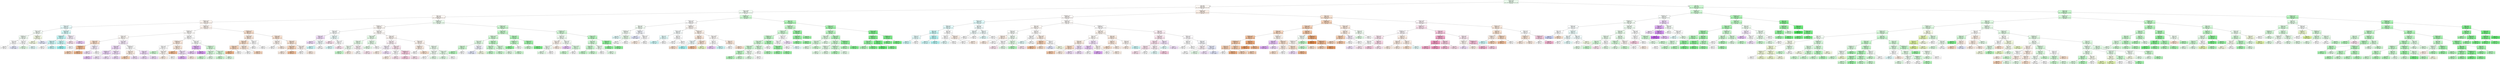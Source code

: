 digraph Tree {
node [shape=box, style="filled", color="black"] ;
0 [label="sdComp <= 0.65\ngini = 0.822\nsamples = 4320\nvalue = [920, 391, 1233, 470, 335, 523, 448]\nclass = BIL", fillcolor="#edfdef"] ;
1 [label="CCR <= 0.55\ngini = 0.825\nsamples = 2400\nvalue = [603, 104, 507, 288, 180, 390, 328]\nclass = rku", fillcolor="#fef9f5"] ;
0 -> 1 [labeldistance=2.5, labelangle=45, headlabel="True"] ;
2 [label="sdComp <= 0.065\ngini = 0.818\nsamples = 1440\nvalue = [320, 63, 387, 172, 112, 245, 141]\nclass = BIL", fillcolor="#f3fdf4"] ;
1 -> 2 ;
3 [label="nbproc <= 4.5\ngini = 0.815\nsamples = 960\nvalue = [249, 36, 208, 91, 66, 194, 116]\nclass = rku", fillcolor="#fef8f4"] ;
2 -> 3 ;
4 [label="graphSize <= 22.5\ngini = 0.788\nsamples = 480\nvalue = [152, 14, 73, 40, 29, 125, 47]\nclass = rku", fillcolor="#fdf5f0"] ;
3 -> 4 ;
5 [label="sdComp <= 0.02\ngini = 0.84\nsamples = 120\nvalue = [18, 12, 19, 30, 11, 14, 16]\nclass = rkd", fillcolor="#e9fcfc"] ;
4 -> 5 ;
6 [label="sdComm <= 0.065\ngini = 0.851\nsamples = 60\nvalue = [8, 9, 12, 10, 8, 6, 7]\nclass = BIL", fillcolor="#f7fef8"] ;
5 -> 6 ;
7 [label="graphDepth <= 3.5\ngini = 0.832\nsamples = 40\nvalue = [6, 3, 10, 8, 5, 5, 3]\nclass = BIL", fillcolor="#f3fdf4"] ;
6 -> 7 ;
8 [label="sdComm <= 0.02\ngini = 0.835\nsamples = 20\nvalue = [3, 2, 4, 2, 4, 4, 1]\nclass = BIL", fillcolor="#ffffff"] ;
7 -> 8 ;
9 [label="gini = 0.82\nsamples = 10\nvalue = [2, 0, 2, 2, 1, 2, 1]\nclass = rku", fillcolor="#ffffff"] ;
8 -> 9 ;
10 [label="gini = 0.78\nsamples = 10\nvalue = [1, 2, 2, 0, 3, 2, 0]\nclass = cluHPS", fillcolor="#e6eafc"] ;
8 -> 10 ;
11 [label="sdComm <= 0.02\ngini = 0.78\nsamples = 20\nvalue = [3, 1, 6, 6, 1, 1, 2]\nclass = BIL", fillcolor="#ffffff"] ;
7 -> 11 ;
12 [label="gini = 0.72\nsamples = 10\nvalue = [1, 1, 4, 3, 1, 0, 0]\nclass = BIL", fillcolor="#e3fbe6"] ;
11 -> 12 ;
13 [label="gini = 0.78\nsamples = 10\nvalue = [2, 0, 2, 3, 0, 1, 2]\nclass = rkd", fillcolor="#e6fcfb"] ;
11 -> 13 ;
14 [label="graphDepth <= 3.5\ngini = 0.815\nsamples = 20\nvalue = [2, 6, 2, 2, 3, 1, 4]\nclass = random", fillcolor="#f6fce6"] ;
6 -> 14 ;
15 [label="gini = 0.72\nsamples = 10\nvalue = [1, 4, 1, 0, 0, 1, 3]\nclass = random", fillcolor="#f5fbe3"] ;
14 -> 15 ;
16 [label="gini = 0.8\nsamples = 10\nvalue = [1, 2, 1, 2, 3, 0, 1]\nclass = cluHPS", fillcolor="#e6eafc"] ;
14 -> 16 ;
17 [label="sdComm <= 0.065\ngini = 0.802\nsamples = 60\nvalue = [10, 3, 7, 20, 3, 8, 9]\nclass = rkd", fillcolor="#d7faf9"] ;
5 -> 17 ;
18 [label="graphDepth <= 3.5\ngini = 0.749\nsamples = 40\nvalue = [7, 3, 3, 17, 1, 3, 6]\nclass = rkd", fillcolor="#c3f7f6"] ;
17 -> 18 ;
19 [label="sdComm <= 0.02\ngini = 0.755\nsamples = 20\nvalue = [2, 3, 2, 8, 1, 0, 4]\nclass = rkd", fillcolor="#cef8f8"] ;
18 -> 19 ;
20 [label="gini = 0.74\nsamples = 10\nvalue = [2, 0, 2, 3, 0, 0, 3]\nclass = rkd", fillcolor="#ffffff"] ;
19 -> 20 ;
21 [label="gini = 0.64\nsamples = 10\nvalue = [0, 3, 0, 5, 1, 0, 1]\nclass = rkd", fillcolor="#c6f8f7"] ;
19 -> 21 ;
22 [label="sdComm <= 0.02\ngini = 0.7\nsamples = 20\nvalue = [5, 0, 1, 9, 0, 3, 2]\nclass = rkd", fillcolor="#caf8f7"] ;
18 -> 22 ;
23 [label="gini = 0.58\nsamples = 10\nvalue = [2, 0, 0, 6, 0, 1, 1]\nclass = rkd", fillcolor="#9cf2f0"] ;
22 -> 23 ;
24 [label="gini = 0.76\nsamples = 10\nvalue = [3, 0, 1, 3, 0, 2, 1]\nclass = rku", fillcolor="#ffffff"] ;
22 -> 24 ;
25 [label="graphDepth <= 3.5\ngini = 0.82\nsamples = 20\nvalue = [3, 0, 4, 3, 2, 5, 3]\nclass = rkusd", fillcolor="#faf3fd"] ;
17 -> 25 ;
26 [label="gini = 0.8\nsamples = 10\nvalue = [1, 0, 2, 2, 1, 1, 3]\nclass = rkuad", fillcolor="#fce6f0"] ;
25 -> 26 ;
27 [label="gini = 0.74\nsamples = 10\nvalue = [2, 0, 2, 1, 1, 4, 0]\nclass = rkusd", fillcolor="#eccef8"] ;
25 -> 27 ;
28 [label="graphSize <= 75.0\ngini = 0.733\nsamples = 360\nvalue = [134, 2, 54, 10, 18, 111, 31]\nclass = rku", fillcolor="#fdf3ed"] ;
4 -> 28 ;
29 [label="graphDepth <= 9.0\ngini = 0.769\nsamples = 240\nvalue = [75, 2, 38, 10, 17, 72, 26]\nclass = rku", fillcolor="#fffdfb"] ;
28 -> 29 ;
30 [label="sdComm <= 0.02\ngini = 0.705\nsamples = 120\nvalue = [46, 0, 10, 3, 7, 43, 11]\nclass = rku", fillcolor="#fefaf7"] ;
29 -> 30 ;
31 [label="sdComp <= 0.02\ngini = 0.704\nsamples = 40\nvalue = [18, 0, 4, 3, 0, 10, 5]\nclass = rku", fillcolor="#f8ddca"] ;
30 -> 31 ;
32 [label="graphDepth <= 6.5\ngini = 0.595\nsamples = 20\nvalue = [12, 0, 1, 2, 0, 3, 2]\nclass = rku", fillcolor="#f1bc96"] ;
31 -> 32 ;
33 [label="gini = 0.66\nsamples = 10\nvalue = [5, 0, 1, 2, 0, 0, 2]\nclass = rku", fillcolor="#f5d0b5"] ;
32 -> 33 ;
34 [label="gini = 0.42\nsamples = 10\nvalue = [7, 0, 0, 0, 0, 3, 0]\nclass = rku", fillcolor="#f0b78e"] ;
32 -> 34 ;
35 [label="graphDepth <= 6.5\ngini = 0.74\nsamples = 20\nvalue = [6, 0, 3, 1, 0, 7, 3]\nclass = rkusd", fillcolor="#f9f1fd"] ;
31 -> 35 ;
36 [label="gini = 0.72\nsamples = 10\nvalue = [3, 0, 1, 1, 0, 4, 1]\nclass = rkusd", fillcolor="#f4e3fb"] ;
35 -> 36 ;
37 [label="gini = 0.74\nsamples = 10\nvalue = [3, 0, 2, 0, 0, 3, 2]\nclass = rku", fillcolor="#ffffff"] ;
35 -> 37 ;
38 [label="sdComm <= 0.065\ngini = 0.688\nsamples = 80\nvalue = [28, 0, 6, 0, 7, 33, 6]\nclass = rkusd", fillcolor="#f8ecfc"] ;
30 -> 38 ;
39 [label="sdComp <= 0.02\ngini = 0.699\nsamples = 40\nvalue = [12, 0, 3, 0, 6, 17, 2]\nclass = rkusd", fillcolor="#f1dcfa"] ;
38 -> 39 ;
40 [label="graphDepth <= 6.5\ngini = 0.735\nsamples = 20\nvalue = [5, 0, 2, 0, 3, 8, 2]\nclass = rkusd", fillcolor="#efd7fa"] ;
39 -> 40 ;
41 [label="gini = 0.62\nsamples = 10\nvalue = [3, 0, 0, 0, 2, 5, 0]\nclass = rkusd", fillcolor="#e9c6f8"] ;
40 -> 41 ;
42 [label="gini = 0.78\nsamples = 10\nvalue = [2, 0, 2, 0, 1, 3, 2]\nclass = rkusd", fillcolor="#f5e6fc"] ;
40 -> 42 ;
43 [label="graphSize <= 40.0\ngini = 0.65\nsamples = 20\nvalue = [7, 0, 1, 0, 3, 9, 0]\nclass = rkusd", fillcolor="#f3e1fb"] ;
39 -> 43 ;
44 [label="gini = 0.7\nsamples = 10\nvalue = [3, 0, 1, 0, 2, 4, 0]\nclass = rkusd", fillcolor="#f4e3fb"] ;
43 -> 44 ;
45 [label="gini = 0.58\nsamples = 10\nvalue = [4, 0, 0, 0, 1, 5, 0]\nclass = rkusd", fillcolor="#f2defb"] ;
43 -> 45 ;
46 [label="graphDepth <= 6.5\ngini = 0.664\nsamples = 40\nvalue = [16, 0, 3, 0, 1, 16, 4]\nclass = rku", fillcolor="#ffffff"] ;
38 -> 46 ;
47 [label="sdComp <= 0.02\ngini = 0.705\nsamples = 20\nvalue = [8, 0, 1, 0, 1, 6, 4]\nclass = rku", fillcolor="#fbede3"] ;
46 -> 47 ;
48 [label="gini = 0.68\nsamples = 10\nvalue = [5, 0, 1, 0, 1, 2, 1]\nclass = rku", fillcolor="#f5d0b5"] ;
47 -> 48 ;
49 [label="gini = 0.66\nsamples = 10\nvalue = [3, 0, 0, 0, 0, 4, 3]\nclass = rkusd", fillcolor="#f4e3fb"] ;
47 -> 49 ;
50 [label="sdComp <= 0.02\ngini = 0.58\nsamples = 20\nvalue = [8, 0, 2, 0, 0, 10, 0]\nclass = rkusd", fillcolor="#f2defb"] ;
46 -> 50 ;
51 [label="gini = 0.58\nsamples = 10\nvalue = [4, 0, 1, 0, 0, 5, 0]\nclass = rkusd", fillcolor="#f2defb"] ;
50 -> 51 ;
52 [label="gini = 0.58\nsamples = 10\nvalue = [4, 0, 1, 0, 0, 5, 0]\nclass = rkusd", fillcolor="#f2defb"] ;
50 -> 52 ;
53 [label="sdComp <= 0.02\ngini = 0.802\nsamples = 120\nvalue = [29, 2, 28, 7, 10, 29, 15]\nclass = rku", fillcolor="#ffffff"] ;
29 -> 53 ;
54 [label="graphDepth <= 13.5\ngini = 0.803\nsamples = 60\nvalue = [19, 2, 9, 4, 5, 11, 10]\nclass = rku", fillcolor="#fbeadf"] ;
53 -> 54 ;
55 [label="sdComm <= 0.02\ngini = 0.818\nsamples = 30\nvalue = [7, 1, 7, 2, 4, 3, 6]\nclass = rku", fillcolor="#ffffff"] ;
54 -> 55 ;
56 [label="gini = 0.76\nsamples = 10\nvalue = [1, 0, 4, 1, 1, 2, 1]\nclass = BIL", fillcolor="#cef8d2"] ;
55 -> 56 ;
57 [label="sdComm <= 0.065\ngini = 0.795\nsamples = 20\nvalue = [6, 1, 3, 1, 3, 1, 5]\nclass = rku", fillcolor="#fdf7f2"] ;
55 -> 57 ;
58 [label="gini = 0.8\nsamples = 10\nvalue = [3, 0, 1, 1, 2, 1, 2]\nclass = rku", fillcolor="#fcefe6"] ;
57 -> 58 ;
59 [label="gini = 0.76\nsamples = 10\nvalue = [3, 1, 2, 0, 1, 0, 3]\nclass = rku", fillcolor="#ffffff"] ;
57 -> 59 ;
60 [label="sdComm <= 0.02\ngini = 0.74\nsamples = 30\nvalue = [12, 1, 2, 2, 1, 8, 4]\nclass = rku", fillcolor="#fae8db"] ;
54 -> 60 ;
61 [label="gini = 0.6\nsamples = 10\nvalue = [6, 0, 1, 1, 1, 0, 1]\nclass = rku", fillcolor="#f1b991"] ;
60 -> 61 ;
62 [label="sdComm <= 0.065\ngini = 0.72\nsamples = 20\nvalue = [6, 1, 1, 1, 0, 8, 3]\nclass = rkusd", fillcolor="#f4e3fb"] ;
60 -> 62 ;
63 [label="gini = 0.68\nsamples = 10\nvalue = [2, 0, 1, 1, 0, 5, 1]\nclass = rkusd", fillcolor="#e2b5f5"] ;
62 -> 63 ;
64 [label="gini = 0.7\nsamples = 10\nvalue = [4, 1, 0, 0, 0, 3, 2]\nclass = rku", fillcolor="#fbede3"] ;
62 -> 64 ;
65 [label="sdComm <= 0.02\ngini = 0.766\nsamples = 60\nvalue = [10, 0, 19, 3, 5, 18, 5]\nclass = BIL", fillcolor="#fafefb"] ;
53 -> 65 ;
66 [label="graphSize <= 40.0\ngini = 0.675\nsamples = 20\nvalue = [2, 0, 4, 0, 3, 10, 1]\nclass = rkusd", fillcolor="#e2b5f5"] ;
65 -> 66 ;
67 [label="gini = 0.72\nsamples = 10\nvalue = [2, 0, 2, 0, 2, 4, 0]\nclass = rkusd", fillcolor="#eccef8"] ;
66 -> 67 ;
68 [label="gini = 0.58\nsamples = 10\nvalue = [0, 0, 2, 0, 1, 6, 1]\nclass = rkusd", fillcolor="#d89cf2"] ;
66 -> 68 ;
69 [label="graphDepth <= 13.5\ngini = 0.761\nsamples = 40\nvalue = [8, 0, 15, 3, 2, 8, 4]\nclass = BIL", fillcolor="#d4f9d8"] ;
65 -> 69 ;
70 [label="sdComm <= 0.065\ngini = 0.78\nsamples = 20\nvalue = [3, 0, 7, 2, 1, 4, 3]\nclass = BIL", fillcolor="#dafade"] ;
69 -> 70 ;
71 [label="gini = 0.72\nsamples = 10\nvalue = [2, 0, 4, 0, 0, 2, 2]\nclass = BIL", fillcolor="#cef8d2"] ;
70 -> 71 ;
72 [label="gini = 0.8\nsamples = 10\nvalue = [1, 0, 3, 2, 1, 2, 1]\nclass = BIL", fillcolor="#e6fce9"] ;
70 -> 72 ;
73 [label="sdComm <= 0.065\ngini = 0.73\nsamples = 20\nvalue = [5, 0, 8, 1, 1, 4, 1]\nclass = BIL", fillcolor="#d7fadb"] ;
69 -> 73 ;
74 [label="gini = 0.74\nsamples = 10\nvalue = [2, 0, 4, 1, 1, 2, 0]\nclass = BIL", fillcolor="#cef8d2"] ;
73 -> 74 ;
75 [label="gini = 0.7\nsamples = 10\nvalue = [3, 0, 4, 0, 0, 2, 1]\nclass = BIL", fillcolor="#e3fbe6"] ;
73 -> 75 ;
76 [label="graphDepth <= 25.5\ngini = 0.633\nsamples = 120\nvalue = [59, 0, 16, 0, 1, 39, 5]\nclass = rku", fillcolor="#f9e0ce"] ;
28 -> 76 ;
77 [label="sdComm <= 0.065\ngini = 0.495\nsamples = 60\nvalue = [33, 0, 0, 0, 0, 27, 0]\nclass = rku", fillcolor="#fae8db"] ;
76 -> 77 ;
78 [label="sdComm <= 0.02\ngini = 0.489\nsamples = 40\nvalue = [23, 0, 0, 0, 0, 17, 0]\nclass = rku", fillcolor="#f8decb"] ;
77 -> 78 ;
79 [label="sdComp <= 0.02\ngini = 0.48\nsamples = 20\nvalue = [12, 0, 0, 0, 0, 8, 0]\nclass = rku", fillcolor="#f6d5bd"] ;
78 -> 79 ;
80 [label="gini = 0.42\nsamples = 10\nvalue = [7, 0, 0, 0, 0, 3, 0]\nclass = rku", fillcolor="#f0b78e"] ;
79 -> 80 ;
81 [label="gini = 0.5\nsamples = 10\nvalue = [5, 0, 0, 0, 0, 5, 0]\nclass = rku", fillcolor="#ffffff"] ;
79 -> 81 ;
82 [label="sdComp <= 0.02\ngini = 0.495\nsamples = 20\nvalue = [11, 0, 0, 0, 0, 9, 0]\nclass = rku", fillcolor="#fae8db"] ;
78 -> 82 ;
83 [label="gini = 0.5\nsamples = 10\nvalue = [5, 0, 0, 0, 0, 5, 0]\nclass = rku", fillcolor="#ffffff"] ;
82 -> 83 ;
84 [label="gini = 0.48\nsamples = 10\nvalue = [6, 0, 0, 0, 0, 4, 0]\nclass = rku", fillcolor="#f6d5bd"] ;
82 -> 84 ;
85 [label="sdComp <= 0.02\ngini = 0.5\nsamples = 20\nvalue = [10, 0, 0, 0, 0, 10, 0]\nclass = rku", fillcolor="#ffffff"] ;
77 -> 85 ;
86 [label="gini = 0.5\nsamples = 10\nvalue = [5, 0, 0, 0, 0, 5, 0]\nclass = rku", fillcolor="#ffffff"] ;
85 -> 86 ;
87 [label="gini = 0.5\nsamples = 10\nvalue = [5, 0, 0, 0, 0, 5, 0]\nclass = rku", fillcolor="#ffffff"] ;
85 -> 87 ;
88 [label="sdComm <= 0.02\ngini = 0.694\nsamples = 60\nvalue = [26, 0, 16, 0, 1, 12, 5]\nclass = rku", fillcolor="#f9e2d2"] ;
76 -> 88 ;
89 [label="sdComp <= 0.02\ngini = 0.675\nsamples = 20\nvalue = [8, 0, 4, 0, 0, 7, 1]\nclass = rku", fillcolor="#fdf5f0"] ;
88 -> 89 ;
90 [label="gini = 0.64\nsamples = 10\nvalue = [4, 0, 2, 0, 0, 4, 0]\nclass = rku", fillcolor="#ffffff"] ;
89 -> 90 ;
91 [label="gini = 0.7\nsamples = 10\nvalue = [4, 0, 2, 0, 0, 3, 1]\nclass = rku", fillcolor="#fbede3"] ;
89 -> 91 ;
92 [label="sdComp <= 0.02\ngini = 0.681\nsamples = 40\nvalue = [18, 0, 12, 0, 1, 5, 4]\nclass = rku", fillcolor="#f9e4d5"] ;
88 -> 92 ;
93 [label="sdComm <= 0.065\ngini = 0.655\nsamples = 20\nvalue = [10, 0, 5, 0, 0, 3, 2]\nclass = rku", fillcolor="#f6d5bd"] ;
92 -> 93 ;
94 [label="gini = 0.7\nsamples = 10\nvalue = [4, 0, 3, 0, 0, 2, 1]\nclass = rku", fillcolor="#fbede3"] ;
93 -> 94 ;
95 [label="gini = 0.58\nsamples = 10\nvalue = [6, 0, 2, 0, 0, 1, 1]\nclass = rku", fillcolor="#f2c09c"] ;
93 -> 95 ;
96 [label="sdComm <= 0.065\ngini = 0.695\nsamples = 20\nvalue = [8, 0, 7, 0, 1, 2, 2]\nclass = rku", fillcolor="#fdf5f0"] ;
92 -> 96 ;
97 [label="gini = 0.66\nsamples = 10\nvalue = [4, 0, 4, 0, 1, 0, 1]\nclass = rku", fillcolor="#ffffff"] ;
96 -> 97 ;
98 [label="gini = 0.7\nsamples = 10\nvalue = [4, 0, 3, 0, 0, 2, 1]\nclass = rku", fillcolor="#fbede3"] ;
96 -> 98 ;
99 [label="graphDepth <= 9.0\ngini = 0.819\nsamples = 480\nvalue = [97, 22, 135, 51, 37, 69, 69]\nclass = BIL", fillcolor="#ebfced"] ;
3 -> 99 ;
100 [label="graphDepth <= 3.5\ngini = 0.84\nsamples = 240\nvalue = [51, 16, 40, 34, 18, 41, 40]\nclass = rku", fillcolor="#fef9f5"] ;
99 -> 100 ;
101 [label="sdComp <= 0.02\ngini = 0.829\nsamples = 60\nvalue = [10, 3, 5, 14, 6, 13, 9]\nclass = rkd", fillcolor="#fbfefe"] ;
100 -> 101 ;
102 [label="sdComm <= 0.02\ngini = 0.818\nsamples = 30\nvalue = [4, 2, 3, 5, 5, 9, 2]\nclass = rkusd", fillcolor="#f3dffb"] ;
101 -> 102 ;
103 [label="gini = 0.58\nsamples = 10\nvalue = [4, 0, 0, 0, 1, 5, 0]\nclass = rkusd", fillcolor="#f2defb"] ;
102 -> 103 ;
104 [label="sdComm <= 0.065\ngini = 0.815\nsamples = 20\nvalue = [0, 2, 3, 5, 4, 4, 2]\nclass = rkd", fillcolor="#f3fdfd"] ;
102 -> 104 ;
105 [label="gini = 0.76\nsamples = 10\nvalue = [0, 2, 1, 4, 1, 1, 1]\nclass = rkd", fillcolor="#cef8f8"] ;
104 -> 105 ;
106 [label="gini = 0.76\nsamples = 10\nvalue = [0, 0, 2, 1, 3, 3, 1]\nclass = cluHPS", fillcolor="#ffffff"] ;
104 -> 106 ;
107 [label="sdComm <= 0.02\ngini = 0.791\nsamples = 30\nvalue = [6, 1, 2, 9, 1, 4, 7]\nclass = rkd", fillcolor="#eefdfc"] ;
101 -> 107 ;
108 [label="gini = 0.7\nsamples = 10\nvalue = [0, 1, 0, 3, 0, 2, 4]\nclass = rkuad", fillcolor="#fbe3ee"] ;
107 -> 108 ;
109 [label="sdComm <= 0.065\ngini = 0.775\nsamples = 20\nvalue = [6, 0, 2, 6, 1, 2, 3]\nclass = rku", fillcolor="#ffffff"] ;
107 -> 109 ;
110 [label="gini = 0.58\nsamples = 10\nvalue = [4, 0, 1, 5, 0, 0, 0]\nclass = rkd", fillcolor="#defbfa"] ;
109 -> 110 ;
111 [label="gini = 0.8\nsamples = 10\nvalue = [2, 0, 1, 1, 1, 2, 3]\nclass = rkuad", fillcolor="#fce6f0"] ;
109 -> 111 ;
112 [label="graphSize <= 22.5\ngini = 0.834\nsamples = 180\nvalue = [41, 13, 35, 20, 12, 28, 31]\nclass = rku", fillcolor="#fefaf7"] ;
100 -> 112 ;
113 [label="sdComm <= 0.065\ngini = 0.824\nsamples = 60\nvalue = [11, 8, 17, 8, 3, 6, 7]\nclass = BIL", fillcolor="#e7fce9"] ;
112 -> 113 ;
114 [label="sdComp <= 0.02\ngini = 0.82\nsamples = 40\nvalue = [7, 4, 11, 6, 1, 4, 7]\nclass = BIL", fillcolor="#e7fce9"] ;
113 -> 114 ;
115 [label="sdComm <= 0.02\ngini = 0.75\nsamples = 20\nvalue = [6, 1, 7, 3, 0, 1, 2]\nclass = BIL", fillcolor="#f1fdf2"] ;
114 -> 115 ;
116 [label="gini = 0.64\nsamples = 10\nvalue = [3, 0, 5, 1, 0, 0, 1]\nclass = BIL", fillcolor="#c6f8cc"] ;
115 -> 116 ;
117 [label="gini = 0.8\nsamples = 10\nvalue = [3, 1, 2, 2, 0, 1, 1]\nclass = rku", fillcolor="#fcefe6"] ;
115 -> 117 ;
118 [label="sdComm <= 0.02\ngini = 0.825\nsamples = 20\nvalue = [1, 3, 4, 3, 1, 3, 5]\nclass = rkuad", fillcolor="#fdf3f7"] ;
114 -> 118 ;
119 [label="gini = 0.82\nsamples = 10\nvalue = [0, 2, 2, 2, 1, 1, 2]\nclass = random", fillcolor="#ffffff"] ;
118 -> 119 ;
120 [label="gini = 0.8\nsamples = 10\nvalue = [1, 1, 2, 1, 0, 2, 3]\nclass = rkuad", fillcolor="#fce6f0"] ;
118 -> 120 ;
121 [label="sdComp <= 0.02\ngini = 0.8\nsamples = 20\nvalue = [4, 4, 6, 2, 2, 2, 0]\nclass = BIL", fillcolor="#e6fce9"] ;
113 -> 121 ;
122 [label="gini = 0.78\nsamples = 10\nvalue = [1, 2, 3, 0, 2, 2, 0]\nclass = BIL", fillcolor="#e6fce9"] ;
121 -> 122 ;
123 [label="gini = 0.74\nsamples = 10\nvalue = [3, 2, 3, 2, 0, 0, 0]\nclass = rku", fillcolor="#ffffff"] ;
121 -> 123 ;
124 [label="sdComp <= 0.02\ngini = 0.824\nsamples = 120\nvalue = [30, 5, 18, 12, 9, 22, 24]\nclass = rku", fillcolor="#fdf7f3"] ;
112 -> 124 ;
125 [label="sdComm <= 0.02\ngini = 0.823\nsamples = 60\nvalue = [13, 4, 5, 6, 6, 10, 16]\nclass = rkuad", fillcolor="#fdf2f7"] ;
124 -> 125 ;
126 [label="graphSize <= 40.0\ngini = 0.815\nsamples = 20\nvalue = [4, 2, 4, 0, 2, 5, 3]\nclass = rkusd", fillcolor="#faf3fd"] ;
125 -> 126 ;
127 [label="gini = 0.8\nsamples = 10\nvalue = [3, 2, 1, 0, 1, 1, 2]\nclass = rku", fillcolor="#fcefe6"] ;
126 -> 127 ;
128 [label="gini = 0.72\nsamples = 10\nvalue = [1, 0, 3, 0, 1, 4, 1]\nclass = rkusd", fillcolor="#f4e3fb"] ;
126 -> 128 ;
129 [label="sdComm <= 0.065\ngini = 0.792\nsamples = 40\nvalue = [9, 2, 1, 6, 4, 5, 13]\nclass = rkuad", fillcolor="#fce5ef"] ;
125 -> 129 ;
130 [label="graphSize <= 40.0\ngini = 0.8\nsamples = 20\nvalue = [5, 1, 0, 4, 2, 3, 5]\nclass = rku", fillcolor="#ffffff"] ;
129 -> 130 ;
131 [label="gini = 0.8\nsamples = 10\nvalue = [3, 1, 0, 2, 1, 1, 2]\nclass = rku", fillcolor="#fcefe6"] ;
130 -> 131 ;
132 [label="gini = 0.78\nsamples = 10\nvalue = [2, 0, 0, 2, 1, 2, 3]\nclass = rkuad", fillcolor="#fce6f0"] ;
130 -> 132 ;
133 [label="graphDepth <= 6.5\ngini = 0.765\nsamples = 20\nvalue = [4, 1, 1, 2, 2, 2, 8]\nclass = rkuad", fillcolor="#f8cee1"] ;
129 -> 133 ;
134 [label="gini = 0.76\nsamples = 10\nvalue = [1, 1, 0, 1, 2, 1, 4]\nclass = rkuad", fillcolor="#f8cee1"] ;
133 -> 134 ;
135 [label="gini = 0.72\nsamples = 10\nvalue = [3, 0, 1, 1, 0, 1, 4]\nclass = rkuad", fillcolor="#fbe3ee"] ;
133 -> 135 ;
136 [label="sdComm <= 0.02\ngini = 0.802\nsamples = 60\nvalue = [17, 1, 13, 6, 3, 12, 8]\nclass = rku", fillcolor="#fdf4ee"] ;
124 -> 136 ;
137 [label="graphDepth <= 6.5\ngini = 0.715\nsamples = 20\nvalue = [8, 0, 1, 3, 0, 6, 2]\nclass = rku", fillcolor="#fbede3"] ;
136 -> 137 ;
138 [label="gini = 0.64\nsamples = 10\nvalue = [4, 0, 0, 2, 0, 4, 0]\nclass = rku", fillcolor="#ffffff"] ;
137 -> 138 ;
139 [label="gini = 0.74\nsamples = 10\nvalue = [4, 0, 1, 1, 0, 2, 2]\nclass = rku", fillcolor="#f8e0ce"] ;
137 -> 139 ;
140 [label="graphSize <= 40.0\ngini = 0.802\nsamples = 40\nvalue = [9, 1, 12, 3, 3, 6, 6]\nclass = BIL", fillcolor="#ecfcee"] ;
136 -> 140 ;
141 [label="sdComm <= 0.065\ngini = 0.825\nsamples = 20\nvalue = [4, 1, 5, 2, 2, 2, 4]\nclass = BIL", fillcolor="#f3fdf4"] ;
140 -> 141 ;
142 [label="gini = 0.82\nsamples = 10\nvalue = [2, 1, 2, 2, 0, 1, 2]\nclass = rku", fillcolor="#ffffff"] ;
141 -> 142 ;
143 [label="gini = 0.78\nsamples = 10\nvalue = [2, 0, 3, 0, 2, 1, 2]\nclass = BIL", fillcolor="#e6fce9"] ;
141 -> 143 ;
144 [label="sdComm <= 0.065\ngini = 0.76\nsamples = 20\nvalue = [5, 0, 7, 1, 1, 4, 2]\nclass = BIL", fillcolor="#e5fce7"] ;
140 -> 144 ;
145 [label="gini = 0.72\nsamples = 10\nvalue = [3, 0, 4, 0, 1, 1, 1]\nclass = BIL", fillcolor="#e3fbe6"] ;
144 -> 145 ;
146 [label="gini = 0.76\nsamples = 10\nvalue = [2, 0, 3, 1, 0, 3, 1]\nclass = BIL", fillcolor="#ffffff"] ;
144 -> 146 ;
147 [label="graphSize <= 75.0\ngini = 0.766\nsamples = 240\nvalue = [46, 6, 95, 17, 19, 28, 29]\nclass = BIL", fillcolor="#cdf8d2"] ;
99 -> 147 ;
148 [label="sdComm <= 0.065\ngini = 0.765\nsamples = 120\nvalue = [20, 5, 49, 13, 14, 7, 12]\nclass = BIL", fillcolor="#c6f7cb"] ;
147 -> 148 ;
149 [label="graphSize <= 40.0\ngini = 0.793\nsamples = 80\nvalue = [13, 4, 29, 10, 9, 6, 9]\nclass = BIL", fillcolor="#d0f9d4"] ;
148 -> 149 ;
150 [label="sdComm <= 0.02\ngini = 0.818\nsamples = 40\nvalue = [7, 4, 12, 4, 7, 3, 3]\nclass = BIL", fillcolor="#e1fbe4"] ;
149 -> 150 ;
151 [label="sdComp <= 0.02\ngini = 0.76\nsamples = 20\nvalue = [3, 1, 8, 4, 2, 1, 1]\nclass = BIL", fillcolor="#cef8d2"] ;
150 -> 151 ;
152 [label="gini = 0.68\nsamples = 10\nvalue = [0, 1, 5, 2, 1, 1, 0]\nclass = BIL", fillcolor="#b5f5bc"] ;
151 -> 152 ;
153 [label="gini = 0.76\nsamples = 10\nvalue = [3, 0, 3, 2, 1, 0, 1]\nclass = rku", fillcolor="#ffffff"] ;
151 -> 153 ;
154 [label="sdComp <= 0.02\ngini = 0.815\nsamples = 20\nvalue = [4, 3, 4, 0, 5, 2, 2]\nclass = cluHPS", fillcolor="#f3f4fd"] ;
150 -> 154 ;
155 [label="gini = 0.78\nsamples = 10\nvalue = [2, 0, 2, 0, 3, 1, 2]\nclass = cluHPS", fillcolor="#e6eafc"] ;
154 -> 155 ;
156 [label="gini = 0.78\nsamples = 10\nvalue = [2, 3, 2, 0, 2, 1, 0]\nclass = random", fillcolor="#f6fce6"] ;
154 -> 156 ;
157 [label="sdComp <= 0.02\ngini = 0.744\nsamples = 40\nvalue = [6, 0, 17, 6, 2, 3, 6]\nclass = BIL", fillcolor="#bff7c5"] ;
149 -> 157 ;
158 [label="sdComm <= 0.02\ngini = 0.705\nsamples = 20\nvalue = [1, 0, 9, 5, 1, 1, 3]\nclass = BIL", fillcolor="#caf8d0"] ;
157 -> 158 ;
159 [label="gini = 0.64\nsamples = 10\nvalue = [0, 0, 5, 3, 0, 1, 1]\nclass = BIL", fillcolor="#c6f8cc"] ;
158 -> 159 ;
160 [label="gini = 0.74\nsamples = 10\nvalue = [1, 0, 4, 2, 1, 0, 2]\nclass = BIL", fillcolor="#cef8d2"] ;
158 -> 160 ;
161 [label="sdComm <= 0.02\ngini = 0.74\nsamples = 20\nvalue = [5, 0, 8, 1, 1, 2, 3]\nclass = BIL", fillcolor="#d7fadb"] ;
157 -> 161 ;
162 [label="gini = 0.72\nsamples = 10\nvalue = [3, 0, 4, 0, 1, 1, 1]\nclass = BIL", fillcolor="#e3fbe6"] ;
161 -> 162 ;
163 [label="gini = 0.74\nsamples = 10\nvalue = [2, 0, 4, 1, 0, 1, 2]\nclass = BIL", fillcolor="#cef8d2"] ;
161 -> 163 ;
164 [label="sdComp <= 0.02\ngini = 0.691\nsamples = 40\nvalue = [7, 1, 20, 3, 5, 1, 3]\nclass = BIL", fillcolor="#b1f5b9"] ;
148 -> 164 ;
165 [label="graphDepth <= 13.5\ngini = 0.72\nsamples = 20\nvalue = [4, 0, 9, 1, 2, 1, 3]\nclass = BIL", fillcolor="#c1f7c7"] ;
164 -> 165 ;
166 [label="gini = 0.6\nsamples = 10\nvalue = [1, 0, 6, 1, 0, 1, 1]\nclass = BIL", fillcolor="#91f19c"] ;
165 -> 166 ;
167 [label="gini = 0.74\nsamples = 10\nvalue = [3, 0, 3, 0, 2, 0, 2]\nclass = rku", fillcolor="#ffffff"] ;
165 -> 167 ;
168 [label="graphSize <= 40.0\ngini = 0.64\nsamples = 20\nvalue = [3, 1, 11, 2, 3, 0, 0]\nclass = BIL", fillcolor="#a2f3ab"] ;
164 -> 168 ;
169 [label="gini = 0.74\nsamples = 10\nvalue = [2, 1, 4, 1, 2, 0, 0]\nclass = BIL", fillcolor="#cef8d2"] ;
168 -> 169 ;
170 [label="gini = 0.48\nsamples = 10\nvalue = [1, 0, 7, 1, 1, 0, 0]\nclass = BIL", fillcolor="#7bee88"] ;
168 -> 170 ;
171 [label="graphDepth <= 25.5\ngini = 0.752\nsamples = 120\nvalue = [26, 1, 46, 4, 5, 21, 17]\nclass = BIL", fillcolor="#d5f9d9"] ;
147 -> 171 ;
172 [label="sdComp <= 0.02\ngini = 0.772\nsamples = 60\nvalue = [15, 0, 18, 2, 3, 14, 8]\nclass = BIL", fillcolor="#f2fdf3"] ;
171 -> 172 ;
173 [label="sdComm <= 0.065\ngini = 0.749\nsamples = 30\nvalue = [10, 0, 8, 0, 1, 5, 6]\nclass = rku", fillcolor="#fdf4ed"] ;
172 -> 173 ;
174 [label="sdComm <= 0.02\ngini = 0.74\nsamples = 20\nvalue = [6, 0, 7, 0, 1, 3, 3]\nclass = BIL", fillcolor="#f1fdf2"] ;
173 -> 174 ;
175 [label="gini = 0.78\nsamples = 10\nvalue = [2, 0, 3, 0, 1, 2, 2]\nclass = BIL", fillcolor="#e6fce9"] ;
174 -> 175 ;
176 [label="gini = 0.66\nsamples = 10\nvalue = [4, 0, 4, 0, 0, 1, 1]\nclass = rku", fillcolor="#ffffff"] ;
174 -> 176 ;
177 [label="gini = 0.7\nsamples = 10\nvalue = [4, 0, 1, 0, 0, 2, 3]\nclass = rku", fillcolor="#fbede3"] ;
173 -> 177 ;
178 [label="sdComm <= 0.02\ngini = 0.758\nsamples = 30\nvalue = [5, 0, 10, 2, 2, 9, 2]\nclass = BIL", fillcolor="#f6fef7"] ;
172 -> 178 ;
179 [label="gini = 0.64\nsamples = 10\nvalue = [1, 0, 3, 1, 0, 5, 0]\nclass = rkusd", fillcolor="#e9c6f8"] ;
178 -> 179 ;
180 [label="sdComm <= 0.065\ngini = 0.775\nsamples = 20\nvalue = [4, 0, 7, 1, 2, 4, 2]\nclass = BIL", fillcolor="#dafade"] ;
178 -> 180 ;
181 [label="gini = 0.74\nsamples = 10\nvalue = [2, 0, 4, 0, 2, 1, 1]\nclass = BIL", fillcolor="#cef8d2"] ;
180 -> 181 ;
182 [label="gini = 0.76\nsamples = 10\nvalue = [2, 0, 3, 1, 0, 3, 1]\nclass = BIL", fillcolor="#ffffff"] ;
180 -> 182 ;
183 [label="sdComm <= 0.065\ngini = 0.71\nsamples = 60\nvalue = [11, 1, 28, 2, 2, 7, 9]\nclass = BIL", fillcolor="#baf6c1"] ;
171 -> 183 ;
184 [label="sdComm <= 0.02\ngini = 0.735\nsamples = 40\nvalue = [9, 0, 16, 1, 1, 6, 7]\nclass = BIL", fillcolor="#d2f9d7"] ;
183 -> 184 ;
185 [label="sdComp <= 0.02\ngini = 0.69\nsamples = 20\nvalue = [3, 0, 9, 0, 0, 3, 5]\nclass = BIL", fillcolor="#caf8d0"] ;
184 -> 185 ;
186 [label="gini = 0.64\nsamples = 10\nvalue = [1, 0, 5, 0, 0, 1, 3]\nclass = BIL", fillcolor="#c6f8cc"] ;
185 -> 186 ;
187 [label="gini = 0.72\nsamples = 10\nvalue = [2, 0, 4, 0, 0, 2, 2]\nclass = BIL", fillcolor="#cef8d2"] ;
185 -> 187 ;
188 [label="sdComp <= 0.02\ngini = 0.75\nsamples = 20\nvalue = [6, 0, 7, 1, 1, 3, 2]\nclass = BIL", fillcolor="#f1fdf2"] ;
184 -> 188 ;
189 [label="gini = 0.74\nsamples = 10\nvalue = [3, 0, 3, 0, 0, 2, 2]\nclass = rku", fillcolor="#ffffff"] ;
188 -> 189 ;
190 [label="gini = 0.72\nsamples = 10\nvalue = [3, 0, 4, 1, 1, 1, 0]\nclass = BIL", fillcolor="#e3fbe6"] ;
188 -> 190 ;
191 [label="sdComp <= 0.02\ngini = 0.61\nsamples = 20\nvalue = [2, 1, 12, 1, 1, 1, 2]\nclass = BIL", fillcolor="#91f19c"] ;
183 -> 191 ;
192 [label="gini = 0.6\nsamples = 10\nvalue = [1, 0, 6, 1, 1, 0, 1]\nclass = BIL", fillcolor="#91f19c"] ;
191 -> 192 ;
193 [label="gini = 0.6\nsamples = 10\nvalue = [1, 1, 6, 0, 0, 1, 1]\nclass = BIL", fillcolor="#91f19c"] ;
191 -> 193 ;
194 [label="graphDepth <= 6.5\ngini = 0.784\nsamples = 480\nvalue = [71, 27, 179, 81, 46, 51, 25]\nclass = BIL", fillcolor="#cef9d3"] ;
2 -> 194 ;
195 [label="sdComm <= 0.02\ngini = 0.831\nsamples = 180\nvalue = [40, 16, 35, 39, 20, 17, 13]\nclass = rku", fillcolor="#fffefe"] ;
194 -> 195 ;
196 [label="nbproc <= 4.5\ngini = 0.824\nsamples = 60\nvalue = [8, 5, 15, 12, 11, 7, 2]\nclass = BIL", fillcolor="#f3fdf4"] ;
195 -> 196 ;
197 [label="graphDepth <= 3.5\ngini = 0.809\nsamples = 30\nvalue = [1, 3, 8, 7, 3, 6, 2]\nclass = BIL", fillcolor="#f6fef7"] ;
196 -> 197 ;
198 [label="gini = 0.66\nsamples = 10\nvalue = [0, 0, 3, 4, 0, 3, 0]\nclass = rkd", fillcolor="#e3fbfb"] ;
197 -> 198 ;
199 [label="graphSize <= 22.5\ngini = 0.835\nsamples = 20\nvalue = [1, 3, 5, 3, 3, 3, 2]\nclass = BIL", fillcolor="#e8fcea"] ;
197 -> 199 ;
200 [label="gini = 0.82\nsamples = 10\nvalue = [1, 2, 2, 2, 1, 0, 2]\nclass = random", fillcolor="#ffffff"] ;
199 -> 200 ;
201 [label="gini = 0.76\nsamples = 10\nvalue = [0, 1, 3, 1, 2, 3, 0]\nclass = BIL", fillcolor="#ffffff"] ;
199 -> 201 ;
202 [label="graphDepth <= 3.5\ngini = 0.787\nsamples = 30\nvalue = [7, 2, 7, 5, 8, 1, 0]\nclass = cluHPS", fillcolor="#f6f8fe"] ;
196 -> 202 ;
203 [label="gini = 0.72\nsamples = 10\nvalue = [1, 1, 1, 3, 4, 0, 0]\nclass = cluHPS", fillcolor="#e3e7fb"] ;
202 -> 203 ;
204 [label="graphSize <= 22.5\ngini = 0.765\nsamples = 20\nvalue = [6, 1, 6, 2, 4, 1, 0]\nclass = rku", fillcolor="#ffffff"] ;
202 -> 204 ;
205 [label="gini = 0.72\nsamples = 10\nvalue = [4, 1, 3, 1, 1, 0, 0]\nclass = rku", fillcolor="#fbede3"] ;
204 -> 205 ;
206 [label="gini = 0.76\nsamples = 10\nvalue = [2, 0, 3, 1, 3, 1, 0]\nclass = BIL", fillcolor="#ffffff"] ;
204 -> 206 ;
207 [label="graphDepth <= 3.5\ngini = 0.821\nsamples = 120\nvalue = [32, 11, 20, 27, 9, 10, 11]\nclass = rku", fillcolor="#fef8f4"] ;
195 -> 207 ;
208 [label="sdComm <= 0.065\ngini = 0.814\nsamples = 40\nvalue = [8, 2, 9, 10, 3, 2, 6]\nclass = rkd", fillcolor="#f9fefe"] ;
207 -> 208 ;
209 [label="nbproc <= 4.5\ngini = 0.74\nsamples = 20\nvalue = [5, 1, 5, 7, 0, 0, 2]\nclass = rkd", fillcolor="#e5fcfb"] ;
208 -> 209 ;
210 [label="gini = 0.74\nsamples = 10\nvalue = [2, 1, 2, 4, 0, 0, 1]\nclass = rkd", fillcolor="#cef8f8"] ;
209 -> 210 ;
211 [label="gini = 0.72\nsamples = 10\nvalue = [3, 0, 3, 3, 0, 0, 1]\nclass = rku", fillcolor="#ffffff"] ;
209 -> 211 ;
212 [label="nbproc <= 4.5\ngini = 0.84\nsamples = 20\nvalue = [3, 1, 4, 3, 3, 2, 4]\nclass = BIL", fillcolor="#ffffff"] ;
208 -> 212 ;
213 [label="gini = 0.84\nsamples = 10\nvalue = [1, 1, 2, 1, 2, 1, 2]\nclass = BIL", fillcolor="#ffffff"] ;
212 -> 213 ;
214 [label="gini = 0.82\nsamples = 10\nvalue = [2, 0, 2, 2, 1, 1, 2]\nclass = rku", fillcolor="#ffffff"] ;
212 -> 214 ;
215 [label="graphSize <= 22.5\ngini = 0.814\nsamples = 80\nvalue = [24, 9, 11, 17, 6, 8, 5]\nclass = rku", fillcolor="#fcf1e9"] ;
207 -> 215 ;
216 [label="nbproc <= 4.5\ngini = 0.78\nsamples = 40\nvalue = [14, 8, 4, 8, 2, 2, 2]\nclass = rku", fillcolor="#fae7da"] ;
215 -> 216 ;
217 [label="sdComm <= 0.065\ngini = 0.8\nsamples = 20\nvalue = [5, 2, 3, 6, 2, 1, 1]\nclass = rkd", fillcolor="#f2fdfd"] ;
216 -> 217 ;
218 [label="gini = 0.74\nsamples = 10\nvalue = [4, 2, 2, 1, 1, 0, 0]\nclass = rku", fillcolor="#f8e0ce"] ;
217 -> 218 ;
219 [label="gini = 0.7\nsamples = 10\nvalue = [1, 0, 1, 5, 1, 1, 1]\nclass = rkd", fillcolor="#a7f3f2"] ;
217 -> 219 ;
220 [label="sdComm <= 0.065\ngini = 0.69\nsamples = 20\nvalue = [9, 6, 1, 2, 0, 1, 1]\nclass = rku", fillcolor="#f9e4d5"] ;
216 -> 220 ;
221 [label="gini = 0.58\nsamples = 10\nvalue = [6, 1, 0, 2, 0, 0, 1]\nclass = rku", fillcolor="#f2c09c"] ;
220 -> 221 ;
222 [label="gini = 0.64\nsamples = 10\nvalue = [3, 5, 1, 0, 0, 1, 0]\nclass = random", fillcolor="#eaf8c6"] ;
220 -> 222 ;
223 [label="sdComm <= 0.065\ngini = 0.818\nsamples = 40\nvalue = [10, 1, 7, 9, 4, 6, 3]\nclass = rku", fillcolor="#fefbf9"] ;
215 -> 223 ;
224 [label="nbproc <= 4.5\ngini = 0.8\nsamples = 20\nvalue = [3, 1, 4, 5, 0, 5, 2]\nclass = rkd", fillcolor="#ffffff"] ;
223 -> 224 ;
225 [label="gini = 0.74\nsamples = 10\nvalue = [2, 1, 2, 1, 0, 4, 0]\nclass = rkusd", fillcolor="#eccef8"] ;
224 -> 225 ;
226 [label="gini = 0.74\nsamples = 10\nvalue = [1, 0, 2, 4, 0, 1, 2]\nclass = rkd", fillcolor="#cef8f8"] ;
224 -> 226 ;
227 [label="nbproc <= 4.5\ngini = 0.77\nsamples = 20\nvalue = [7, 0, 3, 4, 4, 1, 1]\nclass = rku", fillcolor="#fae7da"] ;
223 -> 227 ;
228 [label="gini = 0.76\nsamples = 10\nvalue = [3, 0, 1, 2, 3, 1, 0]\nclass = rku", fillcolor="#ffffff"] ;
227 -> 228 ;
229 [label="gini = 0.74\nsamples = 10\nvalue = [4, 0, 2, 2, 1, 0, 1]\nclass = rku", fillcolor="#f8e0ce"] ;
227 -> 229 ;
230 [label="nbproc <= 4.5\ngini = 0.716\nsamples = 300\nvalue = [31, 11, 144, 42, 26, 34, 12]\nclass = BIL", fillcolor="#b1f5b9"] ;
194 -> 230 ;
231 [label="graphDepth <= 25.5\ngini = 0.736\nsamples = 150\nvalue = [11, 4, 64, 25, 17, 28, 1]\nclass = BIL", fillcolor="#c5f7ca"] ;
230 -> 231 ;
232 [label="graphSize <= 75.0\ngini = 0.76\nsamples = 120\nvalue = [10, 4, 46, 23, 13, 23, 1]\nclass = BIL", fillcolor="#d0f9d5"] ;
231 -> 232 ;
233 [label="graphDepth <= 13.5\ngini = 0.744\nsamples = 90\nvalue = [8, 4, 38, 16, 8, 15, 1]\nclass = BIL", fillcolor="#c4f7ca"] ;
232 -> 233 ;
234 [label="sdComm <= 0.065\ngini = 0.764\nsamples = 60\nvalue = [5, 4, 23, 12, 6, 10, 0]\nclass = BIL", fillcolor="#d2f9d6"] ;
233 -> 234 ;
235 [label="graphSize <= 40.0\ngini = 0.768\nsamples = 40\nvalue = [3, 2, 15, 7, 6, 7, 0]\nclass = BIL", fillcolor="#cff9d4"] ;
234 -> 235 ;
236 [label="sdComm <= 0.02\ngini = 0.72\nsamples = 20\nvalue = [1, 1, 9, 3, 4, 2, 0]\nclass = BIL", fillcolor="#c1f7c7"] ;
235 -> 236 ;
237 [label="gini = 0.66\nsamples = 10\nvalue = [0, 0, 5, 2, 2, 1, 0]\nclass = BIL", fillcolor="#b5f5bc"] ;
236 -> 237 ;
238 [label="gini = 0.76\nsamples = 10\nvalue = [1, 1, 4, 1, 2, 1, 0]\nclass = BIL", fillcolor="#cef8d2"] ;
236 -> 238 ;
239 [label="sdComm <= 0.02\ngini = 0.785\nsamples = 20\nvalue = [2, 1, 6, 4, 2, 5, 0]\nclass = BIL", fillcolor="#f2fdf3"] ;
235 -> 239 ;
240 [label="gini = 0.7\nsamples = 10\nvalue = [1, 0, 4, 2, 0, 3, 0]\nclass = BIL", fillcolor="#e3fbe6"] ;
239 -> 240 ;
241 [label="gini = 0.82\nsamples = 10\nvalue = [1, 1, 2, 2, 2, 2, 0]\nclass = BIL", fillcolor="#ffffff"] ;
239 -> 241 ;
242 [label="graphSize <= 40.0\ngini = 0.735\nsamples = 20\nvalue = [2, 2, 8, 5, 0, 3, 0]\nclass = BIL", fillcolor="#d7fadb"] ;
234 -> 242 ;
243 [label="gini = 0.76\nsamples = 10\nvalue = [2, 1, 3, 3, 0, 1, 0]\nclass = BIL", fillcolor="#ffffff"] ;
242 -> 243 ;
244 [label="gini = 0.66\nsamples = 10\nvalue = [0, 1, 5, 2, 0, 2, 0]\nclass = BIL", fillcolor="#b5f5bc"] ;
242 -> 244 ;
245 [label="sdComm <= 0.02\ngini = 0.689\nsamples = 30\nvalue = [3, 0, 15, 4, 2, 5, 1]\nclass = BIL", fillcolor="#b0f5b8"] ;
233 -> 245 ;
246 [label="gini = 0.76\nsamples = 10\nvalue = [2, 0, 3, 3, 0, 1, 1]\nclass = BIL", fillcolor="#ffffff"] ;
245 -> 246 ;
247 [label="sdComm <= 0.065\ngini = 0.585\nsamples = 20\nvalue = [1, 0, 12, 1, 2, 4, 0]\nclass = BIL", fillcolor="#9cf2a6"] ;
245 -> 247 ;
248 [label="gini = 0.58\nsamples = 10\nvalue = [0, 0, 6, 1, 1, 2, 0]\nclass = BIL", fillcolor="#9cf2a6"] ;
247 -> 248 ;
249 [label="gini = 0.58\nsamples = 10\nvalue = [1, 0, 6, 0, 1, 2, 0]\nclass = BIL", fillcolor="#9cf2a6"] ;
247 -> 249 ;
250 [label="sdComm <= 0.065\ngini = 0.771\nsamples = 30\nvalue = [2, 0, 8, 7, 5, 8, 0]\nclass = BIL", fillcolor="#ffffff"] ;
232 -> 250 ;
251 [label="sdComm <= 0.02\ngini = 0.77\nsamples = 20\nvalue = [1, 0, 5, 5, 5, 4, 0]\nclass = BIL", fillcolor="#ffffff"] ;
250 -> 251 ;
252 [label="gini = 0.74\nsamples = 10\nvalue = [0, 0, 3, 2, 3, 2, 0]\nclass = BIL", fillcolor="#ffffff"] ;
251 -> 252 ;
253 [label="gini = 0.78\nsamples = 10\nvalue = [1, 0, 2, 3, 2, 2, 0]\nclass = rkd", fillcolor="#e6fcfb"] ;
251 -> 253 ;
254 [label="gini = 0.7\nsamples = 10\nvalue = [1, 0, 3, 2, 0, 4, 0]\nclass = rkusd", fillcolor="#f4e3fb"] ;
250 -> 254 ;
255 [label="sdComm <= 0.065\ngini = 0.589\nsamples = 30\nvalue = [1, 0, 18, 2, 4, 5, 0]\nclass = BIL", fillcolor="#98f1a2"] ;
231 -> 255 ;
256 [label="sdComm <= 0.02\ngini = 0.575\nsamples = 20\nvalue = [0, 0, 12, 1, 4, 3, 0]\nclass = BIL", fillcolor="#9cf2a6"] ;
255 -> 256 ;
257 [label="gini = 0.56\nsamples = 10\nvalue = [0, 0, 6, 0, 2, 2, 0]\nclass = BIL", fillcolor="#9cf2a6"] ;
256 -> 257 ;
258 [label="gini = 0.58\nsamples = 10\nvalue = [0, 0, 6, 1, 2, 1, 0]\nclass = BIL", fillcolor="#9cf2a6"] ;
256 -> 258 ;
259 [label="gini = 0.58\nsamples = 10\nvalue = [1, 0, 6, 1, 0, 2, 0]\nclass = BIL", fillcolor="#9cf2a6"] ;
255 -> 259 ;
260 [label="graphSize <= 75.0\ngini = 0.672\nsamples = 150\nvalue = [20, 7, 80, 17, 9, 6, 11]\nclass = BIL", fillcolor="#a4f3ad"] ;
230 -> 260 ;
261 [label="graphSize <= 40.0\ngini = 0.749\nsamples = 90\nvalue = [13, 5, 39, 12, 9, 3, 9]\nclass = BIL", fillcolor="#bcf6c3"] ;
260 -> 261 ;
262 [label="sdComm <= 0.065\ngini = 0.769\nsamples = 30\nvalue = [7, 3, 11, 3, 4, 0, 2]\nclass = BIL", fillcolor="#ddfae0"] ;
261 -> 262 ;
263 [label="sdComm <= 0.02\ngini = 0.735\nsamples = 20\nvalue = [5, 2, 8, 2, 3, 0, 0]\nclass = BIL", fillcolor="#d7fadb"] ;
262 -> 263 ;
264 [label="gini = 0.72\nsamples = 10\nvalue = [3, 1, 4, 1, 1, 0, 0]\nclass = BIL", fillcolor="#e3fbe6"] ;
263 -> 264 ;
265 [label="gini = 0.74\nsamples = 10\nvalue = [2, 1, 4, 1, 2, 0, 0]\nclass = BIL", fillcolor="#cef8d2"] ;
263 -> 265 ;
266 [label="gini = 0.8\nsamples = 10\nvalue = [2, 1, 3, 1, 1, 0, 2]\nclass = BIL", fillcolor="#e6fce9"] ;
262 -> 266 ;
267 [label="sdComm <= 0.065\ngini = 0.726\nsamples = 60\nvalue = [6, 2, 28, 9, 5, 3, 7]\nclass = BIL", fillcolor="#b5f5bd"] ;
261 -> 267 ;
268 [label="sdComm <= 0.02\ngini = 0.752\nsamples = 40\nvalue = [4, 1, 16, 8, 3, 1, 7]\nclass = BIL", fillcolor="#cef8d2"] ;
267 -> 268 ;
269 [label="graphDepth <= 12.5\ngini = 0.715\nsamples = 20\nvalue = [2, 0, 8, 6, 1, 0, 3]\nclass = BIL", fillcolor="#e3fbe6"] ;
268 -> 269 ;
270 [label="gini = 0.7\nsamples = 10\nvalue = [2, 0, 4, 3, 1, 0, 0]\nclass = BIL", fillcolor="#e3fbe6"] ;
269 -> 270 ;
271 [label="gini = 0.66\nsamples = 10\nvalue = [0, 0, 4, 3, 0, 0, 3]\nclass = BIL", fillcolor="#e3fbe6"] ;
269 -> 271 ;
272 [label="graphDepth <= 12.5\ngini = 0.765\nsamples = 20\nvalue = [2, 1, 8, 2, 2, 1, 4]\nclass = BIL", fillcolor="#cef8d2"] ;
268 -> 272 ;
273 [label="gini = 0.66\nsamples = 10\nvalue = [0, 0, 5, 2, 1, 0, 2]\nclass = BIL", fillcolor="#b5f5bc"] ;
272 -> 273 ;
274 [label="gini = 0.8\nsamples = 10\nvalue = [2, 1, 3, 0, 1, 1, 2]\nclass = BIL", fillcolor="#e6fce9"] ;
272 -> 274 ;
275 [label="graphDepth <= 12.5\ngini = 0.605\nsamples = 20\nvalue = [2, 1, 12, 1, 2, 2, 0]\nclass = BIL", fillcolor="#91f19c"] ;
267 -> 275 ;
276 [label="gini = 0.68\nsamples = 10\nvalue = [0, 1, 5, 1, 2, 1, 0]\nclass = BIL", fillcolor="#b5f5bc"] ;
275 -> 276 ;
277 [label="gini = 0.46\nsamples = 10\nvalue = [2, 0, 7, 0, 0, 1, 0]\nclass = BIL", fillcolor="#83ef90"] ;
275 -> 277 ;
278 [label="sdComm <= 0.065\ngini = 0.508\nsamples = 60\nvalue = [7, 2, 41, 5, 0, 3, 2]\nclass = BIL", fillcolor="#80ee8d"] ;
260 -> 278 ;
279 [label="graphDepth <= 25.5\ngini = 0.511\nsamples = 40\nvalue = [6, 2, 27, 3, 0, 0, 2]\nclass = BIL", fillcolor="#85ef91"] ;
278 -> 279 ;
280 [label="sdComm <= 0.02\ngini = 0.59\nsamples = 20\nvalue = [3, 1, 12, 3, 0, 0, 1]\nclass = BIL", fillcolor="#96f1a1"] ;
279 -> 280 ;
281 [label="gini = 0.68\nsamples = 10\nvalue = [2, 1, 5, 1, 0, 0, 1]\nclass = BIL", fillcolor="#b5f5bc"] ;
280 -> 281 ;
282 [label="gini = 0.46\nsamples = 10\nvalue = [1, 0, 7, 2, 0, 0, 0]\nclass = BIL", fillcolor="#83ef90"] ;
280 -> 282 ;
283 [label="sdComm <= 0.02\ngini = 0.41\nsamples = 20\nvalue = [3, 1, 15, 0, 0, 0, 1]\nclass = BIL", fillcolor="#73ed81"] ;
279 -> 283 ;
284 [label="gini = 0.34\nsamples = 10\nvalue = [1, 1, 8, 0, 0, 0, 0]\nclass = BIL", fillcolor="#65eb75"] ;
283 -> 284 ;
285 [label="gini = 0.46\nsamples = 10\nvalue = [2, 0, 7, 0, 0, 0, 1]\nclass = BIL", fillcolor="#83ef90"] ;
283 -> 285 ;
286 [label="graphDepth <= 25.5\ngini = 0.475\nsamples = 20\nvalue = [1, 0, 14, 2, 0, 3, 0]\nclass = BIL", fillcolor="#7fee8c"] ;
278 -> 286 ;
287 [label="gini = 0.46\nsamples = 10\nvalue = [0, 0, 7, 1, 0, 2, 0]\nclass = BIL", fillcolor="#83ef90"] ;
286 -> 287 ;
288 [label="gini = 0.48\nsamples = 10\nvalue = [1, 0, 7, 1, 0, 1, 0]\nclass = BIL", fillcolor="#7bee88"] ;
286 -> 288 ;
289 [label="graphSize <= 40.0\ngini = 0.815\nsamples = 960\nvalue = [283, 41, 120, 116, 68, 145, 187]\nclass = rku", fillcolor="#fcefe6"] ;
1 -> 289 ;
290 [label="graphDepth <= 3.5\ngini = 0.845\nsamples = 480\nvalue = [99, 37, 64, 81, 49, 66, 84]\nclass = rku", fillcolor="#fefaf8"] ;
289 -> 290 ;
291 [label="sdComm <= 0.65\ngini = 0.821\nsamples = 120\nvalue = [20, 5, 17, 35, 18, 11, 14]\nclass = rkd", fillcolor="#e1fbfb"] ;
290 -> 291 ;
292 [label="sdComp <= 0.2\ngini = 0.816\nsamples = 80\nvalue = [15, 5, 11, 24, 12, 8, 5]\nclass = rkd", fillcolor="#e4fbfb"] ;
291 -> 292 ;
293 [label="nbproc <= 4.5\ngini = 0.788\nsamples = 40\nvalue = [6, 2, 5, 15, 5, 4, 3]\nclass = rkd", fillcolor="#cbf8f7"] ;
292 -> 293 ;
294 [label="sdComm <= 0.2\ngini = 0.81\nsamples = 20\nvalue = [4, 1, 2, 6, 3, 1, 3]\nclass = rkd", fillcolor="#e6fcfb"] ;
293 -> 294 ;
295 [label="gini = 0.72\nsamples = 10\nvalue = [2, 0, 0, 4, 2, 0, 2]\nclass = rkd", fillcolor="#cef8f8"] ;
294 -> 295 ;
296 [label="gini = 0.84\nsamples = 10\nvalue = [2, 1, 2, 2, 1, 1, 1]\nclass = rku", fillcolor="#ffffff"] ;
294 -> 296 ;
297 [label="sdComm <= 0.2\ngini = 0.73\nsamples = 20\nvalue = [2, 1, 3, 9, 2, 3, 0]\nclass = rkd", fillcolor="#b9f6f5"] ;
293 -> 297 ;
298 [label="gini = 0.74\nsamples = 10\nvalue = [1, 1, 2, 4, 0, 2, 0]\nclass = rkd", fillcolor="#cef8f8"] ;
297 -> 298 ;
299 [label="gini = 0.68\nsamples = 10\nvalue = [1, 0, 1, 5, 2, 1, 0]\nclass = rkd", fillcolor="#b5f5f4"] ;
297 -> 299 ;
300 [label="nbproc <= 4.5\ngini = 0.828\nsamples = 40\nvalue = [9, 3, 6, 9, 7, 4, 2]\nclass = rku", fillcolor="#ffffff"] ;
292 -> 300 ;
301 [label="sdComm <= 0.2\ngini = 0.79\nsamples = 20\nvalue = [3, 0, 4, 5, 5, 3, 0]\nclass = rkd", fillcolor="#ffffff"] ;
300 -> 301 ;
302 [label="gini = 0.78\nsamples = 10\nvalue = [2, 0, 1, 3, 2, 2, 0]\nclass = rkd", fillcolor="#e6fcfb"] ;
301 -> 302 ;
303 [label="gini = 0.76\nsamples = 10\nvalue = [1, 0, 3, 2, 3, 1, 0]\nclass = BIL", fillcolor="#ffffff"] ;
301 -> 303 ;
304 [label="sdComm <= 0.2\ngini = 0.815\nsamples = 20\nvalue = [6, 3, 2, 4, 2, 1, 2]\nclass = rku", fillcolor="#fcefe6"] ;
300 -> 304 ;
305 [label="gini = 0.76\nsamples = 10\nvalue = [3, 2, 1, 3, 1, 0, 0]\nclass = rku", fillcolor="#ffffff"] ;
304 -> 305 ;
306 [label="gini = 0.82\nsamples = 10\nvalue = [3, 1, 1, 1, 1, 1, 2]\nclass = rku", fillcolor="#fcefe6"] ;
304 -> 306 ;
307 [label="nbproc <= 4.5\ngini = 0.808\nsamples = 40\nvalue = [5, 0, 6, 11, 6, 3, 9]\nclass = rkd", fillcolor="#f2fdfd"] ;
291 -> 307 ;
308 [label="sdComp <= 0.2\ngini = 0.815\nsamples = 20\nvalue = [2, 0, 4, 5, 3, 2, 4]\nclass = rkd", fillcolor="#f3fdfd"] ;
307 -> 308 ;
309 [label="gini = 0.74\nsamples = 10\nvalue = [0, 0, 3, 3, 2, 0, 2]\nclass = BIL", fillcolor="#ffffff"] ;
308 -> 309 ;
310 [label="gini = 0.82\nsamples = 10\nvalue = [2, 0, 1, 2, 1, 2, 2]\nclass = rku", fillcolor="#ffffff"] ;
308 -> 310 ;
311 [label="sdComp <= 0.2\ngini = 0.79\nsamples = 20\nvalue = [3, 0, 2, 6, 3, 1, 5]\nclass = rkd", fillcolor="#f2fdfd"] ;
307 -> 311 ;
312 [label="gini = 0.8\nsamples = 10\nvalue = [2, 0, 1, 3, 1, 1, 2]\nclass = rkd", fillcolor="#e6fcfb"] ;
311 -> 312 ;
313 [label="gini = 0.76\nsamples = 10\nvalue = [1, 0, 1, 3, 2, 0, 3]\nclass = rkd", fillcolor="#ffffff"] ;
311 -> 313 ;
314 [label="graphSize <= 22.5\ngini = 0.842\nsamples = 360\nvalue = [79, 32, 47, 46, 31, 55, 70]\nclass = rku", fillcolor="#fefbf9"] ;
290 -> 314 ;
315 [label="nbproc <= 4.5\ngini = 0.845\nsamples = 120\nvalue = [25, 20, 20, 17, 8, 13, 17]\nclass = rku", fillcolor="#fef9f5"] ;
314 -> 315 ;
316 [label="sdComm <= 0.2\ngini = 0.825\nsamples = 60\nvalue = [10, 6, 14, 10, 2, 5, 13]\nclass = BIL", fillcolor="#fbfefb"] ;
315 -> 316 ;
317 [label="sdComp <= 0.2\ngini = 0.795\nsamples = 20\nvalue = [6, 1, 2, 4, 0, 4, 3]\nclass = rku", fillcolor="#fcefe6"] ;
316 -> 317 ;
318 [label="gini = 0.7\nsamples = 10\nvalue = [4, 0, 2, 3, 0, 1, 0]\nclass = rku", fillcolor="#fbede3"] ;
317 -> 318 ;
319 [label="gini = 0.76\nsamples = 10\nvalue = [2, 1, 0, 1, 0, 3, 3]\nclass = rkusd", fillcolor="#ffffff"] ;
317 -> 319 ;
320 [label="sdComp <= 0.2\ngini = 0.796\nsamples = 40\nvalue = [4, 5, 12, 6, 2, 1, 10]\nclass = BIL", fillcolor="#f2fdf3"] ;
316 -> 320 ;
321 [label="sdComm <= 0.65\ngini = 0.785\nsamples = 20\nvalue = [2, 4, 5, 4, 0, 0, 5]\nclass = BIL", fillcolor="#ffffff"] ;
320 -> 321 ;
322 [label="gini = 0.78\nsamples = 10\nvalue = [1, 2, 2, 2, 0, 0, 3]\nclass = rkuad", fillcolor="#fce6f0"] ;
321 -> 322 ;
323 [label="gini = 0.78\nsamples = 10\nvalue = [1, 2, 3, 2, 0, 0, 2]\nclass = BIL", fillcolor="#e6fce9"] ;
321 -> 323 ;
324 [label="sdComm <= 0.65\ngini = 0.78\nsamples = 20\nvalue = [2, 1, 7, 2, 2, 1, 5]\nclass = BIL", fillcolor="#e5fce7"] ;
320 -> 324 ;
325 [label="gini = 0.68\nsamples = 10\nvalue = [1, 0, 5, 1, 1, 0, 2]\nclass = BIL", fillcolor="#b5f5bc"] ;
324 -> 325 ;
326 [label="gini = 0.82\nsamples = 10\nvalue = [1, 1, 2, 1, 1, 1, 3]\nclass = rkuad", fillcolor="#fce6f0"] ;
324 -> 326 ;
327 [label="sdComm <= 0.2\ngini = 0.827\nsamples = 60\nvalue = [15, 14, 6, 7, 6, 8, 4]\nclass = rku", fillcolor="#fefcfb"] ;
315 -> 327 ;
328 [label="sdComp <= 0.2\ngini = 0.805\nsamples = 20\nvalue = [2, 5, 2, 5, 0, 4, 2]\nclass = random", fillcolor="#ffffff"] ;
327 -> 328 ;
329 [label="gini = 0.8\nsamples = 10\nvalue = [2, 2, 1, 3, 0, 1, 1]\nclass = rkd", fillcolor="#e6fcfb"] ;
328 -> 329 ;
330 [label="gini = 0.76\nsamples = 10\nvalue = [0, 3, 1, 2, 0, 3, 1]\nclass = random", fillcolor="#ffffff"] ;
328 -> 330 ;
331 [label="sdComm <= 0.65\ngini = 0.796\nsamples = 40\nvalue = [13, 9, 4, 2, 6, 4, 2]\nclass = rku", fillcolor="#fcefe5"] ;
327 -> 331 ;
332 [label="sdComp <= 0.2\ngini = 0.675\nsamples = 20\nvalue = [10, 4, 0, 0, 1, 3, 2]\nclass = rku", fillcolor="#f5d0b5"] ;
331 -> 332 ;
333 [label="gini = 0.56\nsamples = 10\nvalue = [6, 2, 0, 0, 0, 2, 0]\nclass = rku", fillcolor="#f2c09c"] ;
332 -> 333 ;
334 [label="gini = 0.74\nsamples = 10\nvalue = [4, 2, 0, 0, 1, 1, 2]\nclass = rku", fillcolor="#f8e0ce"] ;
332 -> 334 ;
335 [label="sdComp <= 0.2\ngini = 0.8\nsamples = 20\nvalue = [3, 5, 4, 2, 5, 1, 0]\nclass = random", fillcolor="#ffffff"] ;
331 -> 335 ;
336 [label="gini = 0.8\nsamples = 10\nvalue = [1, 2, 2, 1, 3, 1, 0]\nclass = cluHPS", fillcolor="#e6eafc"] ;
335 -> 336 ;
337 [label="gini = 0.78\nsamples = 10\nvalue = [2, 3, 2, 1, 2, 0, 0]\nclass = random", fillcolor="#f6fce6"] ;
335 -> 337 ;
338 [label="graphDepth <= 7.5\ngini = 0.831\nsamples = 240\nvalue = [54, 12, 27, 29, 23, 42, 53]\nclass = rku", fillcolor="#fffefe"] ;
314 -> 338 ;
339 [label="sdComm <= 0.65\ngini = 0.789\nsamples = 120\nvalue = [37, 3, 10, 9, 8, 28, 25]\nclass = rku", fillcolor="#fcf3ec"] ;
338 -> 339 ;
340 [label="nbproc <= 4.5\ngini = 0.75\nsamples = 80\nvalue = [25, 1, 4, 2, 5, 23, 20]\nclass = rku", fillcolor="#fefbf8"] ;
339 -> 340 ;
341 [label="sdComp <= 0.2\ngini = 0.685\nsamples = 40\nvalue = [16, 0, 2, 0, 0, 10, 12]\nclass = rku", fillcolor="#fbede3"] ;
340 -> 341 ;
342 [label="sdComm <= 0.2\ngini = 0.64\nsamples = 20\nvalue = [10, 0, 2, 0, 0, 2, 6]\nclass = rku", fillcolor="#f8dbc6"] ;
341 -> 342 ;
343 [label="gini = 0.54\nsamples = 10\nvalue = [6, 0, 0, 0, 0, 1, 3]\nclass = rku", fillcolor="#f4c9aa"] ;
342 -> 343 ;
344 [label="gini = 0.7\nsamples = 10\nvalue = [4, 0, 2, 0, 0, 1, 3]\nclass = rku", fillcolor="#fbede3"] ;
342 -> 344 ;
345 [label="sdComm <= 0.2\ngini = 0.66\nsamples = 20\nvalue = [6, 0, 0, 0, 0, 8, 6]\nclass = rkusd", fillcolor="#f4e3fb"] ;
341 -> 345 ;
346 [label="gini = 0.66\nsamples = 10\nvalue = [3, 0, 0, 0, 0, 4, 3]\nclass = rkusd", fillcolor="#f4e3fb"] ;
345 -> 346 ;
347 [label="gini = 0.66\nsamples = 10\nvalue = [3, 0, 0, 0, 0, 4, 3]\nclass = rkusd", fillcolor="#f4e3fb"] ;
345 -> 347 ;
348 [label="sdComm <= 0.2\ngini = 0.782\nsamples = 40\nvalue = [9, 1, 2, 2, 5, 13, 8]\nclass = rkusd", fillcolor="#f5e5fc"] ;
340 -> 348 ;
349 [label="sdComp <= 0.2\ngini = 0.76\nsamples = 20\nvalue = [3, 1, 1, 2, 1, 8, 4]\nclass = rkusd", fillcolor="#eccef8"] ;
348 -> 349 ;
350 [label="gini = 0.76\nsamples = 10\nvalue = [2, 0, 0, 1, 1, 3, 3]\nclass = rkusd", fillcolor="#ffffff"] ;
349 -> 350 ;
351 [label="gini = 0.7\nsamples = 10\nvalue = [1, 1, 1, 1, 0, 5, 1]\nclass = rkusd", fillcolor="#dca7f3"] ;
349 -> 351 ;
352 [label="sdComp <= 0.2\ngini = 0.765\nsamples = 20\nvalue = [6, 0, 1, 0, 4, 5, 4]\nclass = rku", fillcolor="#fdf7f2"] ;
348 -> 352 ;
353 [label="gini = 0.74\nsamples = 10\nvalue = [3, 0, 0, 0, 2, 3, 2]\nclass = rku", fillcolor="#ffffff"] ;
352 -> 353 ;
354 [label="gini = 0.78\nsamples = 10\nvalue = [3, 0, 1, 0, 2, 2, 2]\nclass = rku", fillcolor="#fcefe6"] ;
352 -> 354 ;
355 [label="nbproc <= 4.5\ngini = 0.818\nsamples = 40\nvalue = [12, 2, 6, 7, 3, 5, 5]\nclass = rku", fillcolor="#fbece1"] ;
339 -> 355 ;
356 [label="sdComp <= 0.2\ngini = 0.77\nsamples = 20\nvalue = [7, 0, 4, 3, 1, 4, 1]\nclass = rku", fillcolor="#fae7da"] ;
355 -> 356 ;
357 [label="gini = 0.72\nsamples = 10\nvalue = [4, 0, 2, 2, 0, 2, 0]\nclass = rku", fillcolor="#f8e0ce"] ;
356 -> 357 ;
358 [label="gini = 0.8\nsamples = 10\nvalue = [3, 0, 2, 1, 1, 2, 1]\nclass = rku", fillcolor="#fcefe6"] ;
356 -> 358 ;
359 [label="sdComp <= 0.2\ngini = 0.825\nsamples = 20\nvalue = [5, 2, 2, 4, 2, 1, 4]\nclass = rku", fillcolor="#fdf7f3"] ;
355 -> 359 ;
360 [label="gini = 0.8\nsamples = 10\nvalue = [3, 1, 2, 0, 1, 1, 2]\nclass = rku", fillcolor="#fcefe6"] ;
359 -> 360 ;
361 [label="gini = 0.74\nsamples = 10\nvalue = [2, 1, 0, 4, 1, 0, 2]\nclass = rkd", fillcolor="#cef8f8"] ;
359 -> 361 ;
362 [label="nbproc <= 4.5\ngini = 0.843\nsamples = 120\nvalue = [17, 9, 17, 20, 15, 14, 28]\nclass = rkuad", fillcolor="#fdeff5"] ;
338 -> 362 ;
363 [label="sdComm <= 0.65\ngini = 0.824\nsamples = 60\nvalue = [10, 2, 6, 10, 6, 10, 16]\nclass = rkuad", fillcolor="#fce7f0"] ;
362 -> 363 ;
364 [label="sdComm <= 0.2\ngini = 0.812\nsamples = 40\nvalue = [7, 1, 4, 7, 5, 4, 12]\nclass = rkuad", fillcolor="#fbe1ed"] ;
363 -> 364 ;
365 [label="sdComp <= 0.2\ngini = 0.815\nsamples = 20\nvalue = [4, 1, 3, 2, 2, 2, 6]\nclass = rkuad", fillcolor="#fce6f0"] ;
364 -> 365 ;
366 [label="gini = 0.72\nsamples = 10\nvalue = [3, 0, 1, 1, 0, 1, 4]\nclass = rkuad", fillcolor="#fbe3ee"] ;
365 -> 366 ;
367 [label="gini = 0.84\nsamples = 10\nvalue = [1, 1, 2, 1, 2, 1, 2]\nclass = BIL", fillcolor="#ffffff"] ;
365 -> 367 ;
368 [label="sdComp <= 0.2\ngini = 0.79\nsamples = 20\nvalue = [3, 0, 1, 5, 3, 2, 6]\nclass = rkuad", fillcolor="#fdf2f7"] ;
364 -> 368 ;
369 [label="gini = 0.78\nsamples = 10\nvalue = [2, 0, 0, 3, 2, 1, 2]\nclass = rkd", fillcolor="#e6fcfb"] ;
368 -> 369 ;
370 [label="gini = 0.76\nsamples = 10\nvalue = [1, 0, 1, 2, 1, 1, 4]\nclass = rkuad", fillcolor="#f8cee1"] ;
368 -> 370 ;
371 [label="sdComp <= 0.2\ngini = 0.81\nsamples = 20\nvalue = [3, 1, 2, 3, 1, 6, 4]\nclass = rkusd", fillcolor="#f5e6fc"] ;
363 -> 371 ;
372 [label="gini = 0.8\nsamples = 10\nvalue = [0, 1, 1, 3, 1, 2, 2]\nclass = rkd", fillcolor="#e6fcfb"] ;
371 -> 372 ;
373 [label="gini = 0.7\nsamples = 10\nvalue = [3, 0, 1, 0, 0, 4, 2]\nclass = rkusd", fillcolor="#f4e3fb"] ;
371 -> 373 ;
374 [label="sdComm <= 0.2\ngini = 0.844\nsamples = 60\nvalue = [7, 7, 11, 10, 9, 4, 12]\nclass = rkuad", fillcolor="#fefbfd"] ;
362 -> 374 ;
375 [label="sdComp <= 0.2\ngini = 0.815\nsamples = 20\nvalue = [3, 2, 5, 3, 1, 1, 5]\nclass = BIL", fillcolor="#ffffff"] ;
374 -> 375 ;
376 [label="gini = 0.82\nsamples = 10\nvalue = [2, 1, 2, 2, 0, 1, 2]\nclass = rku", fillcolor="#ffffff"] ;
375 -> 376 ;
377 [label="gini = 0.78\nsamples = 10\nvalue = [1, 1, 3, 1, 1, 0, 3]\nclass = BIL", fillcolor="#ffffff"] ;
375 -> 377 ;
378 [label="sdComp <= 0.2\ngini = 0.845\nsamples = 40\nvalue = [4, 5, 6, 7, 8, 3, 7]\nclass = cluHPS", fillcolor="#f9fafe"] ;
374 -> 378 ;
379 [label="sdComm <= 0.65\ngini = 0.82\nsamples = 20\nvalue = [3, 2, 3, 4, 3, 0, 5]\nclass = rkuad", fillcolor="#fdf3f7"] ;
378 -> 379 ;
380 [label="gini = 0.76\nsamples = 10\nvalue = [1, 1, 0, 2, 3, 0, 3]\nclass = cluHPS", fillcolor="#ffffff"] ;
379 -> 380 ;
381 [label="gini = 0.78\nsamples = 10\nvalue = [2, 1, 3, 2, 0, 0, 2]\nclass = BIL", fillcolor="#e6fce9"] ;
379 -> 381 ;
382 [label="sdComm <= 0.65\ngini = 0.835\nsamples = 20\nvalue = [1, 3, 3, 3, 5, 3, 2]\nclass = cluHPS", fillcolor="#e8ebfc"] ;
378 -> 382 ;
383 [label="gini = 0.8\nsamples = 10\nvalue = [1, 2, 2, 0, 1, 3, 1]\nclass = rkusd", fillcolor="#f5e6fc"] ;
382 -> 383 ;
384 [label="gini = 0.72\nsamples = 10\nvalue = [0, 1, 1, 3, 4, 0, 1]\nclass = cluHPS", fillcolor="#e3e7fb"] ;
382 -> 384 ;
385 [label="nbproc <= 4.5\ngini = 0.759\nsamples = 480\nvalue = [184, 4, 56, 35, 19, 79, 103]\nclass = rku", fillcolor="#f9e4d4"] ;
289 -> 385 ;
386 [label="graphDepth <= 25.5\ngini = 0.683\nsamples = 240\nvalue = [117, 1, 30, 5, 6, 53, 28]\nclass = rku", fillcolor="#f6d4bb"] ;
385 -> 386 ;
387 [label="sdComm <= 0.65\ngini = 0.641\nsamples = 180\nvalue = [95, 1, 19, 3, 3, 45, 14]\nclass = rku", fillcolor="#f5d0b6"] ;
386 -> 387 ;
388 [label="sdComp <= 0.2\ngini = 0.632\nsamples = 120\nvalue = [62, 1, 7, 1, 3, 36, 10]\nclass = rku", fillcolor="#f7d8c2"] ;
387 -> 388 ;
389 [label="graphSize <= 75.0\ngini = 0.559\nsamples = 60\nvalue = [37, 1, 3, 1, 1, 14, 3]\nclass = rku", fillcolor="#f2c09c"] ;
388 -> 389 ;
390 [label="graphDepth <= 12.5\ngini = 0.634\nsamples = 40\nvalue = [22, 1, 3, 1, 1, 9, 3]\nclass = rku", fillcolor="#f4caac"] ;
389 -> 390 ;
391 [label="sdComm <= 0.2\ngini = 0.515\nsamples = 20\nvalue = [12, 0, 0, 0, 0, 7, 1]\nclass = rku", fillcolor="#f5cfb3"] ;
390 -> 391 ;
392 [label="gini = 0.5\nsamples = 10\nvalue = [5, 0, 0, 0, 0, 5, 0]\nclass = rku", fillcolor="#ffffff"] ;
391 -> 392 ;
393 [label="gini = 0.46\nsamples = 10\nvalue = [7, 0, 0, 0, 0, 2, 1]\nclass = rku", fillcolor="#efb083"] ;
391 -> 393 ;
394 [label="sdComm <= 0.2\ngini = 0.7\nsamples = 20\nvalue = [10, 1, 3, 1, 1, 2, 2]\nclass = rku", fillcolor="#f4cbad"] ;
390 -> 394 ;
395 [label="gini = 0.68\nsamples = 10\nvalue = [5, 1, 1, 0, 0, 1, 2]\nclass = rku", fillcolor="#f5d0b5"] ;
394 -> 395 ;
396 [label="gini = 0.68\nsamples = 10\nvalue = [5, 0, 2, 1, 1, 1, 0]\nclass = rku", fillcolor="#f5d0b5"] ;
394 -> 396 ;
397 [label="sdComm <= 0.2\ngini = 0.375\nsamples = 20\nvalue = [15, 0, 0, 0, 0, 5, 0]\nclass = rku", fillcolor="#eeab7b"] ;
389 -> 397 ;
398 [label="gini = 0.32\nsamples = 10\nvalue = [8, 0, 0, 0, 0, 2, 0]\nclass = rku", fillcolor="#eca06a"] ;
397 -> 398 ;
399 [label="gini = 0.42\nsamples = 10\nvalue = [7, 0, 0, 0, 0, 3, 0]\nclass = rku", fillcolor="#f0b78e"] ;
397 -> 399 ;
400 [label="graphDepth <= 12.5\ngini = 0.673\nsamples = 60\nvalue = [25, 0, 4, 0, 2, 22, 7]\nclass = rku", fillcolor="#fdf5ef"] ;
388 -> 400 ;
401 [label="sdComm <= 0.2\ngini = 0.565\nsamples = 20\nvalue = [7, 0, 0, 0, 0, 11, 2]\nclass = rkusd", fillcolor="#e7c2f7"] ;
400 -> 401 ;
402 [label="gini = 0.54\nsamples = 10\nvalue = [3, 0, 0, 0, 0, 6, 1]\nclass = rkusd", fillcolor="#deaaf4"] ;
401 -> 402 ;
403 [label="gini = 0.58\nsamples = 10\nvalue = [4, 0, 0, 0, 0, 5, 1]\nclass = rkusd", fillcolor="#f2defb"] ;
401 -> 403 ;
404 [label="graphSize <= 75.0\ngini = 0.694\nsamples = 40\nvalue = [18, 0, 4, 0, 2, 11, 5]\nclass = rku", fillcolor="#f9e1cf"] ;
400 -> 404 ;
405 [label="sdComm <= 0.2\ngini = 0.76\nsamples = 20\nvalue = [7, 0, 3, 0, 2, 3, 5]\nclass = rku", fillcolor="#fceee5"] ;
404 -> 405 ;
406 [label="gini = 0.74\nsamples = 10\nvalue = [4, 0, 2, 0, 1, 1, 2]\nclass = rku", fillcolor="#f8e0ce"] ;
405 -> 406 ;
407 [label="gini = 0.76\nsamples = 10\nvalue = [3, 0, 1, 0, 1, 2, 3]\nclass = rku", fillcolor="#ffffff"] ;
405 -> 407 ;
408 [label="sdComm <= 0.2\ngini = 0.535\nsamples = 20\nvalue = [11, 0, 1, 0, 0, 8, 0]\nclass = rku", fillcolor="#f8e0ce"] ;
404 -> 408 ;
409 [label="gini = 0.58\nsamples = 10\nvalue = [4, 0, 1, 0, 0, 5, 0]\nclass = rkusd", fillcolor="#f2defb"] ;
408 -> 409 ;
410 [label="gini = 0.42\nsamples = 10\nvalue = [7, 0, 0, 0, 0, 3, 0]\nclass = rku", fillcolor="#f0b78e"] ;
408 -> 410 ;
411 [label="sdComp <= 0.2\ngini = 0.629\nsamples = 60\nvalue = [33, 0, 12, 2, 0, 9, 4]\nclass = rku", fillcolor="#f4c8a8"] ;
387 -> 411 ;
412 [label="graphSize <= 75.0\ngini = 0.682\nsamples = 30\nvalue = [11, 0, 12, 1, 0, 4, 2]\nclass = BIL", fillcolor="#f5fef6"] ;
411 -> 412 ;
413 [label="graphDepth <= 12.5\ngini = 0.735\nsamples = 20\nvalue = [7, 0, 6, 1, 0, 4, 2]\nclass = rku", fillcolor="#fdf6f1"] ;
412 -> 413 ;
414 [label="gini = 0.62\nsamples = 10\nvalue = [3, 0, 5, 0, 0, 2, 0]\nclass = BIL", fillcolor="#c6f8cc"] ;
413 -> 414 ;
415 [label="gini = 0.74\nsamples = 10\nvalue = [4, 0, 1, 1, 0, 2, 2]\nclass = rku", fillcolor="#f8e0ce"] ;
413 -> 415 ;
416 [label="gini = 0.48\nsamples = 10\nvalue = [4, 0, 6, 0, 0, 0, 0]\nclass = BIL", fillcolor="#bdf6c4"] ;
412 -> 416 ;
417 [label="graphDepth <= 12.5\ngini = 0.429\nsamples = 30\nvalue = [22, 0, 0, 1, 0, 5, 2]\nclass = rku", fillcolor="#eda978"] ;
411 -> 417 ;
418 [label="gini = 0.18\nsamples = 10\nvalue = [9, 0, 0, 0, 0, 1, 0]\nclass = rku", fillcolor="#e88f4f"] ;
417 -> 418 ;
419 [label="graphSize <= 75.0\ngini = 0.525\nsamples = 20\nvalue = [13, 0, 0, 1, 0, 4, 2]\nclass = rku", fillcolor="#f0b890"] ;
417 -> 419 ;
420 [label="gini = 0.66\nsamples = 10\nvalue = [5, 0, 0, 1, 0, 2, 2]\nclass = rku", fillcolor="#f5d0b5"] ;
419 -> 420 ;
421 [label="gini = 0.32\nsamples = 10\nvalue = [8, 0, 0, 0, 0, 2, 0]\nclass = rku", fillcolor="#eca06a"] ;
419 -> 421 ;
422 [label="sdComm <= 0.65\ngini = 0.756\nsamples = 60\nvalue = [22, 0, 11, 2, 3, 8, 14]\nclass = rku", fillcolor="#fae9dd"] ;
386 -> 422 ;
423 [label="sdComp <= 0.2\ngini = 0.709\nsamples = 40\nvalue = [16, 0, 4, 0, 1, 7, 12]\nclass = rku", fillcolor="#fbede3"] ;
422 -> 423 ;
424 [label="sdComm <= 0.2\ngini = 0.515\nsamples = 20\nvalue = [12, 0, 0, 0, 0, 1, 7]\nclass = rku", fillcolor="#f5cfb3"] ;
423 -> 424 ;
425 [label="gini = 0.48\nsamples = 10\nvalue = [6, 0, 0, 0, 0, 0, 4]\nclass = rku", fillcolor="#f6d5bd"] ;
424 -> 425 ;
426 [label="gini = 0.54\nsamples = 10\nvalue = [6, 0, 0, 0, 0, 1, 3]\nclass = rku", fillcolor="#f4c9aa"] ;
424 -> 426 ;
427 [label="sdComm <= 0.2\ngini = 0.765\nsamples = 20\nvalue = [4, 0, 4, 0, 1, 6, 5]\nclass = rkusd", fillcolor="#faf2fd"] ;
423 -> 427 ;
428 [label="gini = 0.72\nsamples = 10\nvalue = [1, 0, 3, 0, 0, 3, 3]\nclass = BIL", fillcolor="#ffffff"] ;
427 -> 428 ;
429 [label="gini = 0.76\nsamples = 10\nvalue = [3, 0, 1, 0, 1, 3, 2]\nclass = rku", fillcolor="#ffffff"] ;
427 -> 429 ;
430 [label="sdComp <= 0.2\ngini = 0.755\nsamples = 20\nvalue = [6, 0, 7, 2, 2, 1, 2]\nclass = BIL", fillcolor="#f1fdf2"] ;
422 -> 430 ;
431 [label="gini = 0.72\nsamples = 10\nvalue = [3, 0, 4, 0, 1, 1, 1]\nclass = BIL", fillcolor="#e3fbe6"] ;
430 -> 431 ;
432 [label="gini = 0.76\nsamples = 10\nvalue = [3, 0, 3, 2, 1, 0, 1]\nclass = rku", fillcolor="#ffffff"] ;
430 -> 432 ;
433 [label="sdComm <= 0.65\ngini = 0.782\nsamples = 240\nvalue = [67, 3, 26, 30, 13, 26, 75]\nclass = rkuad", fillcolor="#fef6f9"] ;
385 -> 433 ;
434 [label="graphSize <= 75.0\ngini = 0.772\nsamples = 160\nvalue = [39, 1, 14, 17, 10, 22, 57]\nclass = rkuad", fillcolor="#fbe2ed"] ;
433 -> 434 ;
435 [label="graphDepth <= 12.5\ngini = 0.811\nsamples = 80\nvalue = [19, 0, 10, 10, 8, 12, 21]\nclass = rkuad", fillcolor="#fef9fb"] ;
434 -> 435 ;
436 [label="sdComm <= 0.2\ngini = 0.818\nsamples = 40\nvalue = [5, 0, 5, 6, 6, 7, 11]\nclass = rkuad", fillcolor="#fce7f0"] ;
435 -> 436 ;
437 [label="sdComp <= 0.2\ngini = 0.825\nsamples = 20\nvalue = [3, 0, 4, 3, 2, 4, 4]\nclass = BIL", fillcolor="#ffffff"] ;
436 -> 437 ;
438 [label="gini = 0.8\nsamples = 10\nvalue = [2, 0, 2, 1, 1, 3, 1]\nclass = rkusd", fillcolor="#f5e6fc"] ;
437 -> 438 ;
439 [label="gini = 0.8\nsamples = 10\nvalue = [1, 0, 2, 2, 1, 1, 3]\nclass = rkuad", fillcolor="#fce6f0"] ;
437 -> 439 ;
440 [label="sdComp <= 0.2\ngini = 0.78\nsamples = 20\nvalue = [2, 0, 1, 3, 4, 3, 7]\nclass = rkuad", fillcolor="#fadae8"] ;
436 -> 440 ;
441 [label="gini = 0.74\nsamples = 10\nvalue = [1, 0, 0, 2, 2, 1, 4]\nclass = rkuad", fillcolor="#f8cee1"] ;
440 -> 441 ;
442 [label="gini = 0.8\nsamples = 10\nvalue = [1, 0, 1, 1, 2, 2, 3]\nclass = rkuad", fillcolor="#fce6f0"] ;
440 -> 442 ;
443 [label="sdComm <= 0.2\ngini = 0.771\nsamples = 40\nvalue = [14, 0, 5, 4, 2, 5, 10]\nclass = rku", fillcolor="#fceee5"] ;
435 -> 443 ;
444 [label="sdComp <= 0.2\ngini = 0.705\nsamples = 20\nvalue = [8, 0, 3, 0, 0, 3, 6]\nclass = rku", fillcolor="#fbede3"] ;
443 -> 444 ;
445 [label="gini = 0.7\nsamples = 10\nvalue = [4, 0, 2, 0, 0, 1, 3]\nclass = rku", fillcolor="#fbede3"] ;
444 -> 445 ;
446 [label="gini = 0.7\nsamples = 10\nvalue = [4, 0, 1, 0, 0, 2, 3]\nclass = rku", fillcolor="#fbede3"] ;
444 -> 446 ;
447 [label="sdComp <= 0.2\ngini = 0.8\nsamples = 20\nvalue = [6, 0, 2, 4, 2, 2, 4]\nclass = rku", fillcolor="#fcefe6"] ;
443 -> 447 ;
448 [label="gini = 0.74\nsamples = 10\nvalue = [4, 0, 2, 1, 1, 0, 2]\nclass = rku", fillcolor="#f8e0ce"] ;
447 -> 448 ;
449 [label="gini = 0.78\nsamples = 10\nvalue = [2, 0, 0, 3, 1, 2, 2]\nclass = rkd", fillcolor="#e6fcfb"] ;
447 -> 449 ;
450 [label="sdComp <= 0.2\ngini = 0.708\nsamples = 80\nvalue = [20, 1, 4, 7, 2, 10, 36]\nclass = rkuad", fillcolor="#f8cadf"] ;
434 -> 450 ;
451 [label="graphDepth <= 25.5\ngini = 0.591\nsamples = 40\nvalue = [10, 0, 0, 3, 0, 4, 23]\nclass = rkuad", fillcolor="#f4a9cb"] ;
450 -> 451 ;
452 [label="sdComm <= 0.2\ngini = 0.58\nsamples = 20\nvalue = [2, 0, 0, 2, 0, 4, 12]\nclass = rkuad", fillcolor="#f29cc2"] ;
451 -> 452 ;
453 [label="gini = 0.54\nsamples = 10\nvalue = [1, 0, 0, 0, 0, 3, 6]\nclass = rkuad", fillcolor="#f4aacb"] ;
452 -> 453 ;
454 [label="gini = 0.58\nsamples = 10\nvalue = [1, 0, 0, 2, 0, 1, 6]\nclass = rkuad", fillcolor="#f29cc2"] ;
452 -> 454 ;
455 [label="sdComm <= 0.2\ngini = 0.535\nsamples = 20\nvalue = [8, 0, 0, 1, 0, 0, 11]\nclass = rkuad", fillcolor="#f8cee1"] ;
451 -> 455 ;
456 [label="gini = 0.48\nsamples = 10\nvalue = [4, 0, 0, 0, 0, 0, 6]\nclass = rkuad", fillcolor="#f6bdd7"] ;
455 -> 456 ;
457 [label="gini = 0.58\nsamples = 10\nvalue = [4, 0, 0, 1, 0, 0, 5]\nclass = rkuad", fillcolor="#fbdeeb"] ;
455 -> 457 ;
458 [label="sdComm <= 0.2\ngini = 0.786\nsamples = 40\nvalue = [10, 1, 4, 4, 2, 6, 13]\nclass = rkuad", fillcolor="#fcebf3"] ;
450 -> 458 ;
459 [label="graphDepth <= 25.5\ngini = 0.775\nsamples = 20\nvalue = [6, 0, 3, 2, 0, 5, 4]\nclass = rku", fillcolor="#fdf7f2"] ;
458 -> 459 ;
460 [label="gini = 0.7\nsamples = 10\nvalue = [3, 0, 1, 0, 0, 4, 2]\nclass = rkusd", fillcolor="#f4e3fb"] ;
459 -> 460 ;
461 [label="gini = 0.78\nsamples = 10\nvalue = [3, 0, 2, 2, 0, 1, 2]\nclass = rku", fillcolor="#fcefe6"] ;
459 -> 461 ;
462 [label="graphDepth <= 25.5\ngini = 0.73\nsamples = 20\nvalue = [4, 1, 1, 2, 2, 1, 9]\nclass = rkuad", fillcolor="#f7c1d9"] ;
458 -> 462 ;
463 [label="gini = 0.66\nsamples = 10\nvalue = [2, 1, 0, 2, 0, 0, 5]\nclass = rkuad", fillcolor="#f5b5d2"] ;
462 -> 463 ;
464 [label="gini = 0.74\nsamples = 10\nvalue = [2, 0, 1, 0, 2, 1, 4]\nclass = rkuad", fillcolor="#f8cee1"] ;
462 -> 464 ;
465 [label="graphSize <= 75.0\ngini = 0.773\nsamples = 80\nvalue = [28, 2, 12, 13, 3, 4, 18]\nclass = rku", fillcolor="#fbebdf"] ;
433 -> 465 ;
466 [label="sdComp <= 0.2\ngini = 0.752\nsamples = 40\nvalue = [16, 2, 3, 9, 1, 3, 6]\nclass = rku", fillcolor="#f9e3d2"] ;
465 -> 466 ;
467 [label="graphDepth <= 12.5\ngini = 0.77\nsamples = 20\nvalue = [7, 2, 3, 5, 0, 1, 2]\nclass = rku", fillcolor="#fceee5"] ;
466 -> 467 ;
468 [label="gini = 0.72\nsamples = 10\nvalue = [2, 0, 2, 4, 0, 0, 2]\nclass = rkd", fillcolor="#cef8f8"] ;
467 -> 468 ;
469 [label="gini = 0.68\nsamples = 10\nvalue = [5, 2, 1, 1, 0, 1, 0]\nclass = rku", fillcolor="#f5d0b5"] ;
467 -> 469 ;
470 [label="graphDepth <= 12.5\ngini = 0.705\nsamples = 20\nvalue = [9, 0, 0, 4, 1, 2, 4]\nclass = rku", fillcolor="#f7d8c1"] ;
466 -> 470 ;
471 [label="gini = 0.58\nsamples = 10\nvalue = [6, 0, 0, 1, 0, 2, 1]\nclass = rku", fillcolor="#f2c09c"] ;
470 -> 471 ;
472 [label="gini = 0.72\nsamples = 10\nvalue = [3, 0, 0, 3, 1, 0, 3]\nclass = rku", fillcolor="#ffffff"] ;
470 -> 472 ;
473 [label="sdComp <= 0.2\ngini = 0.756\nsamples = 40\nvalue = [12, 0, 9, 4, 2, 1, 12]\nclass = rku", fillcolor="#ffffff"] ;
465 -> 473 ;
474 [label="graphDepth <= 25.5\ngini = 0.73\nsamples = 20\nvalue = [8, 0, 5, 1, 1, 1, 4]\nclass = rku", fillcolor="#fae6d7"] ;
473 -> 474 ;
475 [label="gini = 0.7\nsamples = 10\nvalue = [4, 0, 2, 1, 0, 0, 3]\nclass = rku", fillcolor="#fbede3"] ;
474 -> 475 ;
476 [label="gini = 0.72\nsamples = 10\nvalue = [4, 0, 3, 0, 1, 1, 1]\nclass = rku", fillcolor="#fbede3"] ;
474 -> 476 ;
477 [label="graphDepth <= 25.5\ngini = 0.735\nsamples = 20\nvalue = [4, 0, 4, 3, 1, 0, 8]\nclass = rkuad", fillcolor="#f8cee1"] ;
473 -> 477 ;
478 [label="gini = 0.76\nsamples = 10\nvalue = [3, 0, 2, 1, 1, 0, 3]\nclass = rku", fillcolor="#ffffff"] ;
477 -> 478 ;
479 [label="gini = 0.66\nsamples = 10\nvalue = [1, 0, 2, 2, 0, 0, 5]\nclass = rkuad", fillcolor="#f5b5d2"] ;
477 -> 479 ;
480 [label="CCR <= 5.5\ngini = 0.783\nsamples = 1920\nvalue = [317, 287, 726, 182, 155, 133, 120]\nclass = BIL", fillcolor="#ccf8d2"] ;
0 -> 480 [labeldistance=2.5, labelangle=-45, headlabel="False"] ;
481 [label="graphDepth <= 9.0\ngini = 0.812\nsamples = 480\nvalue = [63, 37, 160, 55, 43, 64, 58]\nclass = BIL", fillcolor="#d1f9d6"] ;
480 -> 481 ;
482 [label="graphDepth <= 6.5\ngini = 0.851\nsamples = 240\nvalue = [40, 23, 46, 31, 28, 39, 33]\nclass = BIL", fillcolor="#f9fefa"] ;
481 -> 482 ;
483 [label="graphDepth <= 3.5\ngini = 0.85\nsamples = 180\nvalue = [28, 22, 37, 26, 21, 18, 28]\nclass = BIL", fillcolor="#f3fdf4"] ;
482 -> 483 ;
484 [label="sdComm <= 0.2\ngini = 0.838\nsamples = 60\nvalue = [11, 11, 5, 12, 10, 8, 3]\nclass = rkd", fillcolor="#fbfefe"] ;
483 -> 484 ;
485 [label="nbproc <= 4.5\ngini = 0.775\nsamples = 20\nvalue = [6, 3, 0, 1, 6, 2, 2]\nclass = rku", fillcolor="#ffffff"] ;
484 -> 485 ;
486 [label="gini = 0.76\nsamples = 10\nvalue = [2, 1, 0, 1, 4, 1, 1]\nclass = cluHPS", fillcolor="#ced5f8"] ;
485 -> 486 ;
487 [label="gini = 0.74\nsamples = 10\nvalue = [4, 2, 0, 0, 2, 1, 1]\nclass = rku", fillcolor="#f8e0ce"] ;
485 -> 487 ;
488 [label="sdComm <= 0.65\ngini = 0.82\nsamples = 40\nvalue = [5, 8, 5, 11, 4, 6, 1]\nclass = rkd", fillcolor="#ecfdfc"] ;
484 -> 488 ;
489 [label="nbproc <= 4.5\ngini = 0.83\nsamples = 20\nvalue = [4, 3, 3, 5, 2, 2, 1]\nclass = rkd", fillcolor="#f3fdfd"] ;
488 -> 489 ;
490 [label="gini = 0.84\nsamples = 10\nvalue = [2, 2, 1, 2, 1, 1, 1]\nclass = rku", fillcolor="#ffffff"] ;
489 -> 490 ;
491 [label="gini = 0.8\nsamples = 10\nvalue = [2, 1, 2, 3, 1, 1, 0]\nclass = rkd", fillcolor="#e6fcfb"] ;
489 -> 491 ;
492 [label="nbproc <= 4.5\ngini = 0.785\nsamples = 20\nvalue = [1, 5, 2, 6, 2, 4, 0]\nclass = rkd", fillcolor="#f2fdfd"] ;
488 -> 492 ;
493 [label="gini = 0.76\nsamples = 10\nvalue = [0, 1, 1, 3, 2, 3, 0]\nclass = rkd", fillcolor="#ffffff"] ;
492 -> 493 ;
494 [label="gini = 0.72\nsamples = 10\nvalue = [1, 4, 1, 3, 0, 1, 0]\nclass = random", fillcolor="#f5fbe3"] ;
492 -> 494 ;
495 [label="sdComm <= 0.65\ngini = 0.828\nsamples = 120\nvalue = [17, 11, 32, 14, 11, 10, 25]\nclass = BIL", fillcolor="#f0fdf2"] ;
483 -> 495 ;
496 [label="sdComm <= 0.2\ngini = 0.803\nsamples = 80\nvalue = [12, 6, 25, 7, 8, 4, 18]\nclass = BIL", fillcolor="#e9fceb"] ;
495 -> 496 ;
497 [label="graphSize <= 22.5\ngini = 0.785\nsamples = 40\nvalue = [6, 5, 13, 3, 2, 1, 10]\nclass = BIL", fillcolor="#ebfced"] ;
496 -> 497 ;
498 [label="nbproc <= 4.5\ngini = 0.74\nsamples = 20\nvalue = [3, 2, 8, 1, 0, 1, 5]\nclass = BIL", fillcolor="#d7fadb"] ;
497 -> 498 ;
499 [label="gini = 0.78\nsamples = 10\nvalue = [2, 2, 3, 0, 0, 1, 2]\nclass = BIL", fillcolor="#e6fce9"] ;
498 -> 499 ;
500 [label="gini = 0.64\nsamples = 10\nvalue = [1, 0, 5, 1, 0, 0, 3]\nclass = BIL", fillcolor="#c6f8cc"] ;
498 -> 500 ;
501 [label="nbproc <= 4.5\ngini = 0.81\nsamples = 20\nvalue = [3, 3, 5, 2, 2, 0, 5]\nclass = BIL", fillcolor="#ffffff"] ;
497 -> 501 ;
502 [label="gini = 0.8\nsamples = 10\nvalue = [1, 1, 2, 2, 1, 0, 3]\nclass = rkuad", fillcolor="#fce6f0"] ;
501 -> 502 ;
503 [label="gini = 0.78\nsamples = 10\nvalue = [2, 2, 3, 0, 1, 0, 2]\nclass = BIL", fillcolor="#e6fce9"] ;
501 -> 503 ;
504 [label="nbproc <= 4.5\ngini = 0.809\nsamples = 40\nvalue = [6, 1, 12, 4, 6, 3, 8]\nclass = BIL", fillcolor="#e6fce9"] ;
496 -> 504 ;
505 [label="graphSize <= 22.5\ngini = 0.74\nsamples = 20\nvalue = [1, 1, 8, 2, 3, 0, 5]\nclass = BIL", fillcolor="#d7fadb"] ;
504 -> 505 ;
506 [label="gini = 0.7\nsamples = 10\nvalue = [0, 1, 4, 0, 2, 0, 3]\nclass = BIL", fillcolor="#e3fbe6"] ;
505 -> 506 ;
507 [label="gini = 0.74\nsamples = 10\nvalue = [1, 0, 4, 2, 1, 0, 2]\nclass = BIL", fillcolor="#cef8d2"] ;
505 -> 507 ;
508 [label="graphSize <= 22.5\ngini = 0.82\nsamples = 20\nvalue = [5, 0, 4, 2, 3, 3, 3]\nclass = rku", fillcolor="#fdf7f3"] ;
504 -> 508 ;
509 [label="gini = 0.82\nsamples = 10\nvalue = [2, 0, 2, 2, 1, 1, 2]\nclass = rku", fillcolor="#ffffff"] ;
508 -> 509 ;
510 [label="gini = 0.78\nsamples = 10\nvalue = [3, 0, 2, 0, 2, 2, 1]\nclass = rku", fillcolor="#fcefe6"] ;
508 -> 510 ;
511 [label="nbproc <= 4.5\ngini = 0.849\nsamples = 40\nvalue = [5, 5, 7, 7, 3, 6, 7]\nclass = BIL", fillcolor="#ffffff"] ;
495 -> 511 ;
512 [label="graphSize <= 22.5\ngini = 0.8\nsamples = 20\nvalue = [3, 2, 0, 5, 1, 4, 5]\nclass = rkd", fillcolor="#ffffff"] ;
511 -> 512 ;
513 [label="gini = 0.74\nsamples = 10\nvalue = [0, 2, 0, 2, 1, 1, 4]\nclass = rkuad", fillcolor="#f8cee1"] ;
512 -> 513 ;
514 [label="gini = 0.72\nsamples = 10\nvalue = [3, 0, 0, 3, 0, 3, 1]\nclass = rku", fillcolor="#ffffff"] ;
512 -> 514 ;
515 [label="graphSize <= 22.5\ngini = 0.805\nsamples = 20\nvalue = [2, 3, 7, 2, 2, 2, 2]\nclass = BIL", fillcolor="#d0f9d5"] ;
511 -> 515 ;
516 [label="gini = 0.8\nsamples = 10\nvalue = [1, 2, 3, 1, 2, 1, 0]\nclass = BIL", fillcolor="#e6fce9"] ;
515 -> 516 ;
517 [label="gini = 0.76\nsamples = 10\nvalue = [1, 1, 4, 1, 0, 1, 2]\nclass = BIL", fillcolor="#cef8d2"] ;
515 -> 517 ;
518 [label="nbproc <= 4.5\ngini = 0.787\nsamples = 60\nvalue = [12, 1, 9, 5, 7, 21, 5]\nclass = rkusd", fillcolor="#f0dafa"] ;
482 -> 518 ;
519 [label="sdComm <= 0.2\ngini = 0.6\nsamples = 30\nvalue = [8, 0, 2, 1, 1, 17, 1]\nclass = rkusd", fillcolor="#dfaef4"] ;
518 -> 519 ;
520 [label="gini = 0.72\nsamples = 10\nvalue = [3, 0, 1, 1, 1, 4, 0]\nclass = rkusd", fillcolor="#f4e3fb"] ;
519 -> 520 ;
521 [label="sdComm <= 0.65\ngini = 0.51\nsamples = 20\nvalue = [5, 0, 1, 0, 0, 13, 1]\nclass = rkusd", fillcolor="#d595f1"] ;
519 -> 521 ;
522 [label="gini = 0.32\nsamples = 10\nvalue = [2, 0, 0, 0, 0, 8, 0]\nclass = rkusd", fillcolor="#c46aec"] ;
521 -> 522 ;
523 [label="gini = 0.64\nsamples = 10\nvalue = [3, 0, 1, 0, 0, 5, 1]\nclass = rkusd", fillcolor="#e9c6f8"] ;
521 -> 523 ;
524 [label="sdComm <= 0.2\ngini = 0.833\nsamples = 30\nvalue = [4, 1, 7, 4, 6, 4, 4]\nclass = BIL", fillcolor="#f7fef8"] ;
518 -> 524 ;
525 [label="gini = 0.76\nsamples = 10\nvalue = [0, 1, 3, 0, 3, 2, 1]\nclass = BIL", fillcolor="#ffffff"] ;
524 -> 525 ;
526 [label="sdComm <= 0.65\ngini = 0.825\nsamples = 20\nvalue = [4, 0, 4, 4, 3, 2, 3]\nclass = rku", fillcolor="#ffffff"] ;
524 -> 526 ;
527 [label="gini = 0.8\nsamples = 10\nvalue = [2, 0, 1, 3, 1, 1, 2]\nclass = rkd", fillcolor="#e6fcfb"] ;
526 -> 527 ;
528 [label="gini = 0.8\nsamples = 10\nvalue = [2, 0, 3, 1, 2, 1, 1]\nclass = BIL", fillcolor="#e6fce9"] ;
526 -> 528 ;
529 [label="graphDepth <= 25.5\ngini = 0.726\nsamples = 240\nvalue = [23, 14, 114, 24, 15, 25, 25]\nclass = BIL", fillcolor="#adf4b5"] ;
481 -> 529 ;
530 [label="graphSize <= 75.0\ngini = 0.766\nsamples = 180\nvalue = [20, 11, 75, 21, 12, 21, 20]\nclass = BIL", fillcolor="#bcf6c3"] ;
529 -> 530 ;
531 [label="sdComm <= 0.65\ngini = 0.719\nsamples = 120\nvalue = [11, 9, 58, 12, 7, 8, 15]\nclass = BIL", fillcolor="#aef4b6"] ;
530 -> 531 ;
532 [label="graphSize <= 40.0\ngini = 0.697\nsamples = 80\nvalue = [6, 6, 41, 9, 6, 6, 6]\nclass = BIL", fillcolor="#a6f3af"] ;
531 -> 532 ;
533 [label="nbproc <= 4.5\ngini = 0.722\nsamples = 40\nvalue = [2, 3, 19, 2, 5, 5, 4]\nclass = BIL", fillcolor="#b0f5b8"] ;
532 -> 533 ;
534 [label="sdComm <= 0.2\ngini = 0.79\nsamples = 20\nvalue = [2, 1, 7, 1, 2, 3, 4]\nclass = BIL", fillcolor="#dafade"] ;
533 -> 534 ;
535 [label="gini = 0.84\nsamples = 10\nvalue = [1, 1, 2, 1, 2, 2, 1]\nclass = BIL", fillcolor="#ffffff"] ;
534 -> 535 ;
536 [label="gini = 0.64\nsamples = 10\nvalue = [1, 0, 5, 0, 0, 1, 3]\nclass = BIL", fillcolor="#c6f8cc"] ;
534 -> 536 ;
537 [label="sdComm <= 0.2\ngini = 0.595\nsamples = 20\nvalue = [0, 2, 12, 1, 3, 2, 0]\nclass = BIL", fillcolor="#96f1a1"] ;
533 -> 537 ;
538 [label="gini = 0.68\nsamples = 10\nvalue = [0, 1, 5, 1, 1, 2, 0]\nclass = BIL", fillcolor="#b5f5bc"] ;
537 -> 538 ;
539 [label="gini = 0.46\nsamples = 10\nvalue = [0, 1, 7, 0, 2, 0, 0]\nclass = BIL", fillcolor="#83ef90"] ;
537 -> 539 ;
540 [label="nbproc <= 4.5\ngini = 0.648\nsamples = 40\nvalue = [4, 3, 22, 7, 1, 1, 2]\nclass = BIL", fillcolor="#a5f3ae"] ;
532 -> 540 ;
541 [label="sdComm <= 0.2\ngini = 0.525\nsamples = 20\nvalue = [1, 2, 13, 4, 0, 0, 0]\nclass = BIL", fillcolor="#90f09b"] ;
540 -> 541 ;
542 [label="gini = 0.46\nsamples = 10\nvalue = [0, 1, 7, 2, 0, 0, 0]\nclass = BIL", fillcolor="#83ef90"] ;
541 -> 542 ;
543 [label="gini = 0.58\nsamples = 10\nvalue = [1, 1, 6, 2, 0, 0, 0]\nclass = BIL", fillcolor="#9cf2a6"] ;
541 -> 543 ;
544 [label="sdComm <= 0.2\ngini = 0.735\nsamples = 20\nvalue = [3, 1, 9, 3, 1, 1, 2]\nclass = BIL", fillcolor="#b9f6c0"] ;
540 -> 544 ;
545 [label="gini = 0.76\nsamples = 10\nvalue = [3, 1, 3, 0, 0, 1, 2]\nclass = rku", fillcolor="#ffffff"] ;
544 -> 545 ;
546 [label="gini = 0.54\nsamples = 10\nvalue = [0, 0, 6, 3, 1, 0, 0]\nclass = BIL", fillcolor="#aaf4b3"] ;
544 -> 546 ;
547 [label="graphDepth <= 13.5\ngini = 0.739\nsamples = 40\nvalue = [5, 3, 17, 3, 1, 2, 9]\nclass = BIL", fillcolor="#ccf8d1"] ;
531 -> 547 ;
548 [label="nbproc <= 4.5\ngini = 0.745\nsamples = 20\nvalue = [4, 2, 8, 3, 0, 0, 3]\nclass = BIL", fillcolor="#cef8d2"] ;
547 -> 548 ;
549 [label="gini = 0.76\nsamples = 10\nvalue = [2, 1, 3, 3, 0, 0, 1]\nclass = BIL", fillcolor="#ffffff"] ;
548 -> 549 ;
550 [label="gini = 0.66\nsamples = 10\nvalue = [2, 1, 5, 0, 0, 0, 2]\nclass = BIL", fillcolor="#b5f5bc"] ;
548 -> 550 ;
551 [label="nbproc <= 4.5\ngini = 0.69\nsamples = 20\nvalue = [1, 1, 9, 0, 1, 2, 6]\nclass = BIL", fillcolor="#d5f9d9"] ;
547 -> 551 ;
552 [label="gini = 0.7\nsamples = 10\nvalue = [1, 0, 4, 0, 0, 2, 3]\nclass = BIL", fillcolor="#e3fbe6"] ;
551 -> 552 ;
553 [label="gini = 0.64\nsamples = 10\nvalue = [0, 1, 5, 0, 1, 0, 3]\nclass = BIL", fillcolor="#c6f8cc"] ;
551 -> 553 ;
554 [label="nbproc <= 4.5\ngini = 0.813\nsamples = 60\nvalue = [9, 2, 17, 9, 5, 13, 5]\nclass = BIL", fillcolor="#eefdf0"] ;
530 -> 554 ;
555 [label="sdComm <= 0.2\ngini = 0.762\nsamples = 30\nvalue = [6, 0, 8, 2, 1, 10, 3]\nclass = rkusd", fillcolor="#f8edfd"] ;
554 -> 555 ;
556 [label="gini = 0.62\nsamples = 10\nvalue = [2, 0, 3, 0, 0, 5, 0]\nclass = rkusd", fillcolor="#e9c6f8"] ;
555 -> 556 ;
557 [label="sdComm <= 0.65\ngini = 0.8\nsamples = 20\nvalue = [4, 0, 5, 2, 1, 5, 3]\nclass = BIL", fillcolor="#ffffff"] ;
555 -> 557 ;
558 [label="gini = 0.8\nsamples = 10\nvalue = [2, 0, 1, 1, 1, 3, 2]\nclass = rkusd", fillcolor="#f5e6fc"] ;
557 -> 558 ;
559 [label="gini = 0.74\nsamples = 10\nvalue = [2, 0, 4, 1, 0, 2, 1]\nclass = BIL", fillcolor="#cef8d2"] ;
557 -> 559 ;
560 [label="sdComm <= 0.65\ngini = 0.809\nsamples = 30\nvalue = [3, 2, 9, 7, 4, 3, 2]\nclass = BIL", fillcolor="#eefdf0"] ;
554 -> 560 ;
561 [label="sdComm <= 0.2\ngini = 0.835\nsamples = 20\nvalue = [3, 1, 5, 3, 3, 3, 2]\nclass = BIL", fillcolor="#e8fcea"] ;
560 -> 561 ;
562 [label="gini = 0.8\nsamples = 10\nvalue = [1, 1, 3, 1, 2, 2, 0]\nclass = BIL", fillcolor="#e6fce9"] ;
561 -> 562 ;
563 [label="gini = 0.82\nsamples = 10\nvalue = [2, 0, 2, 2, 1, 1, 2]\nclass = rku", fillcolor="#ffffff"] ;
561 -> 563 ;
564 [label="gini = 0.66\nsamples = 10\nvalue = [0, 1, 4, 4, 1, 0, 0]\nclass = BIL", fillcolor="#ffffff"] ;
560 -> 564 ;
565 [label="nbproc <= 4.5\ngini = 0.556\nsamples = 60\nvalue = [3, 3, 39, 3, 3, 4, 5]\nclass = BIL", fillcolor="#85ef91"] ;
529 -> 565 ;
566 [label="sdComm <= 0.65\ngini = 0.678\nsamples = 30\nvalue = [2, 2, 16, 2, 2, 3, 3]\nclass = BIL", fillcolor="#a0f2a9"] ;
565 -> 566 ;
567 [label="sdComm <= 0.2\ngini = 0.605\nsamples = 20\nvalue = [2, 1, 12, 0, 2, 2, 1]\nclass = BIL", fillcolor="#91f19c"] ;
566 -> 567 ;
568 [label="gini = 0.7\nsamples = 10\nvalue = [1, 1, 5, 0, 1, 1, 1]\nclass = BIL", fillcolor="#a7f3b0"] ;
567 -> 568 ;
569 [label="gini = 0.48\nsamples = 10\nvalue = [1, 0, 7, 0, 1, 1, 0]\nclass = BIL", fillcolor="#7bee88"] ;
567 -> 569 ;
570 [label="gini = 0.74\nsamples = 10\nvalue = [0, 1, 4, 2, 0, 1, 2]\nclass = BIL", fillcolor="#cef8d2"] ;
566 -> 570 ;
571 [label="sdComm <= 0.2\ngini = 0.402\nsamples = 30\nvalue = [1, 1, 23, 1, 1, 1, 2]\nclass = BIL", fillcolor="#6aec79"] ;
565 -> 571 ;
572 [label="gini = 0.18\nsamples = 10\nvalue = [0, 0, 9, 0, 0, 1, 0]\nclass = BIL", fillcolor="#4fe861"] ;
571 -> 572 ;
573 [label="sdComm <= 0.65\ngini = 0.49\nsamples = 20\nvalue = [1, 1, 14, 1, 1, 0, 2]\nclass = BIL", fillcolor="#7bee88"] ;
571 -> 573 ;
574 [label="gini = 0.48\nsamples = 10\nvalue = [0, 1, 7, 0, 1, 0, 1]\nclass = BIL", fillcolor="#7bee88"] ;
573 -> 574 ;
575 [label="gini = 0.48\nsamples = 10\nvalue = [1, 0, 7, 1, 0, 0, 1]\nclass = BIL", fillcolor="#7bee88"] ;
573 -> 575 ;
576 [label="sdComp <= 6.5\ngini = 0.766\nsamples = 1440\nvalue = [254, 250, 566, 127, 112, 69, 62]\nclass = BIL", fillcolor="#cbf8d0"] ;
480 -> 576 ;
577 [label="graphSize <= 75.0\ngini = 0.779\nsamples = 960\nvalue = [176, 192, 344, 84, 84, 49, 31]\nclass = BIL", fillcolor="#d8fadc"] ;
576 -> 577 ;
578 [label="sdComp <= 2.0\ngini = 0.788\nsamples = 720\nvalue = [142, 150, 239, 66, 57, 40, 26]\nclass = BIL", fillcolor="#e0fbe3"] ;
577 -> 578 ;
579 [label="graphDepth <= 13.5\ngini = 0.776\nsamples = 360\nvalue = [60, 85, 126, 35, 29, 15, 10]\nclass = BIL", fillcolor="#e1fbe4"] ;
578 -> 579 ;
580 [label="graphSize <= 22.5\ngini = 0.775\nsamples = 300\nvalue = [52, 63, 109, 29, 24, 14, 9]\nclass = BIL", fillcolor="#d9fadc"] ;
579 -> 580 ;
581 [label="nbproc <= 4.5\ngini = 0.791\nsamples = 120\nvalue = [17, 32, 37, 11, 12, 6, 5]\nclass = BIL", fillcolor="#f4fef5"] ;
580 -> 581 ;
582 [label="sdComm <= 6.5\ngini = 0.769\nsamples = 60\nvalue = [11, 20, 16, 5, 5, 1, 2]\nclass = random", fillcolor="#f8fded"] ;
581 -> 582 ;
583 [label="sdComm <= 2.0\ngini = 0.755\nsamples = 40\nvalue = [8, 15, 9, 4, 2, 1, 1]\nclass = random", fillcolor="#f1fad9"] ;
582 -> 583 ;
584 [label="graphDepth <= 3.5\ngini = 0.775\nsamples = 20\nvalue = [4, 7, 4, 2, 2, 0, 1]\nclass = random", fillcolor="#f2fada"] ;
583 -> 584 ;
585 [label="gini = 0.76\nsamples = 10\nvalue = [3, 3, 2, 0, 1, 0, 1]\nclass = rku", fillcolor="#ffffff"] ;
584 -> 585 ;
586 [label="gini = 0.74\nsamples = 10\nvalue = [1, 4, 2, 2, 1, 0, 0]\nclass = random", fillcolor="#edf8ce"] ;
584 -> 586 ;
587 [label="graphDepth <= 3.5\ngini = 0.725\nsamples = 20\nvalue = [4, 8, 5, 2, 0, 1, 0]\nclass = random", fillcolor="#f1fad7"] ;
583 -> 587 ;
588 [label="gini = 0.74\nsamples = 10\nvalue = [1, 4, 2, 2, 0, 1, 0]\nclass = random", fillcolor="#edf8ce"] ;
587 -> 588 ;
589 [label="gini = 0.66\nsamples = 10\nvalue = [3, 4, 3, 0, 0, 0, 0]\nclass = random", fillcolor="#f5fbe3"] ;
587 -> 589 ;
590 [label="graphDepth <= 3.5\ngini = 0.765\nsamples = 20\nvalue = [3, 5, 7, 1, 3, 0, 1]\nclass = BIL", fillcolor="#e5fce7"] ;
582 -> 590 ;
591 [label="gini = 0.76\nsamples = 10\nvalue = [1, 2, 4, 1, 1, 0, 1]\nclass = BIL", fillcolor="#cef8d2"] ;
590 -> 591 ;
592 [label="gini = 0.74\nsamples = 10\nvalue = [2, 3, 3, 0, 2, 0, 0]\nclass = random", fillcolor="#ffffff"] ;
590 -> 592 ;
593 [label="graphDepth <= 3.5\ngini = 0.794\nsamples = 60\nvalue = [6, 12, 21, 6, 7, 5, 3]\nclass = BIL", fillcolor="#dafade"] ;
581 -> 593 ;
594 [label="sdComm <= 2.0\ngini = 0.818\nsamples = 30\nvalue = [3, 5, 9, 5, 2, 4, 2]\nclass = BIL", fillcolor="#dffbe3"] ;
593 -> 594 ;
595 [label="gini = 0.8\nsamples = 10\nvalue = [1, 3, 1, 1, 2, 2, 0]\nclass = random", fillcolor="#f6fce6"] ;
594 -> 595 ;
596 [label="sdComm <= 6.5\ngini = 0.76\nsamples = 20\nvalue = [2, 2, 8, 4, 0, 2, 2]\nclass = BIL", fillcolor="#cef8d2"] ;
594 -> 596 ;
597 [label="gini = 0.74\nsamples = 10\nvalue = [1, 1, 4, 2, 0, 2, 0]\nclass = BIL", fillcolor="#cef8d2"] ;
596 -> 597 ;
598 [label="gini = 0.74\nsamples = 10\nvalue = [1, 1, 4, 2, 0, 0, 2]\nclass = BIL", fillcolor="#cef8d2"] ;
596 -> 598 ;
599 [label="sdComm <= 6.5\ngini = 0.744\nsamples = 30\nvalue = [3, 7, 12, 1, 5, 1, 1]\nclass = BIL", fillcolor="#d4f9d8"] ;
593 -> 599 ;
600 [label="sdComm <= 2.0\ngini = 0.725\nsamples = 20\nvalue = [3, 3, 9, 1, 3, 1, 0]\nclass = BIL", fillcolor="#b9f6c0"] ;
599 -> 600 ;
601 [label="gini = 0.74\nsamples = 10\nvalue = [2, 2, 4, 1, 1, 0, 0]\nclass = BIL", fillcolor="#cef8d2"] ;
600 -> 601 ;
602 [label="gini = 0.68\nsamples = 10\nvalue = [1, 1, 5, 0, 2, 1, 0]\nclass = BIL", fillcolor="#b5f5bc"] ;
600 -> 602 ;
603 [label="gini = 0.7\nsamples = 10\nvalue = [0, 4, 3, 0, 2, 0, 1]\nclass = random", fillcolor="#f5fbe3"] ;
599 -> 603 ;
604 [label="nbproc <= 4.5\ngini = 0.756\nsamples = 180\nvalue = [35, 31, 72, 18, 12, 8, 4]\nclass = BIL", fillcolor="#ccf8d2"] ;
580 -> 604 ;
605 [label="sdComm <= 2.0\ngini = 0.766\nsamples = 90\nvalue = [13, 15, 36, 7, 11, 5, 3]\nclass = BIL", fillcolor="#c8f8cd"] ;
604 -> 605 ;
606 [label="graphDepth <= 9.0\ngini = 0.74\nsamples = 30\nvalue = [3, 8, 12, 2, 3, 0, 2]\nclass = BIL", fillcolor="#dbfadf"] ;
605 -> 606 ;
607 [label="graphDepth <= 6.5\ngini = 0.795\nsamples = 20\nvalue = [3, 5, 6, 2, 2, 0, 2]\nclass = BIL", fillcolor="#f2fdf3"] ;
606 -> 607 ;
608 [label="gini = 0.76\nsamples = 10\nvalue = [2, 1, 4, 1, 1, 0, 1]\nclass = BIL", fillcolor="#cef8d2"] ;
607 -> 608 ;
609 [label="gini = 0.76\nsamples = 10\nvalue = [1, 4, 2, 1, 1, 0, 1]\nclass = random", fillcolor="#edf8ce"] ;
607 -> 609 ;
610 [label="gini = 0.54\nsamples = 10\nvalue = [0, 3, 6, 0, 1, 0, 0]\nclass = BIL", fillcolor="#aaf4b3"] ;
606 -> 610 ;
611 [label="graphDepth <= 9.0\ngini = 0.767\nsamples = 60\nvalue = [10, 7, 24, 5, 8, 5, 1]\nclass = BIL", fillcolor="#c8f8cd"] ;
605 -> 611 ;
612 [label="graphSize <= 40.0\ngini = 0.718\nsamples = 40\nvalue = [6, 3, 19, 2, 5, 4, 1]\nclass = BIL", fillcolor="#b3f5bb"] ;
611 -> 612 ;
613 [label="sdComm <= 6.5\ngini = 0.675\nsamples = 20\nvalue = [4, 2, 10, 1, 3, 0, 0]\nclass = BIL", fillcolor="#b5f5bc"] ;
612 -> 613 ;
614 [label="gini = 0.74\nsamples = 10\nvalue = [2, 1, 4, 1, 2, 0, 0]\nclass = BIL", fillcolor="#cef8d2"] ;
613 -> 614 ;
615 [label="gini = 0.58\nsamples = 10\nvalue = [2, 1, 6, 0, 1, 0, 0]\nclass = BIL", fillcolor="#9cf2a6"] ;
613 -> 615 ;
616 [label="sdComm <= 6.5\ngini = 0.73\nsamples = 20\nvalue = [2, 1, 9, 1, 2, 4, 1]\nclass = BIL", fillcolor="#c1f7c7"] ;
612 -> 616 ;
617 [label="gini = 0.64\nsamples = 10\nvalue = [0, 1, 5, 1, 0, 3, 0]\nclass = BIL", fillcolor="#c6f8cc"] ;
616 -> 617 ;
618 [label="gini = 0.74\nsamples = 10\nvalue = [2, 0, 4, 0, 2, 1, 1]\nclass = BIL", fillcolor="#cef8d2"] ;
616 -> 618 ;
619 [label="sdComm <= 6.5\ngini = 0.81\nsamples = 20\nvalue = [4, 4, 5, 3, 3, 1, 0]\nclass = BIL", fillcolor="#f3fdf4"] ;
611 -> 619 ;
620 [label="gini = 0.74\nsamples = 10\nvalue = [2, 1, 4, 0, 2, 1, 0]\nclass = BIL", fillcolor="#cef8d2"] ;
619 -> 620 ;
621 [label="gini = 0.76\nsamples = 10\nvalue = [2, 3, 1, 3, 1, 0, 0]\nclass = random", fillcolor="#ffffff"] ;
619 -> 621 ;
622 [label="sdComm <= 6.5\ngini = 0.732\nsamples = 90\nvalue = [22, 16, 36, 11, 1, 3, 1]\nclass = BIL", fillcolor="#d6fada"] ;
604 -> 622 ;
623 [label="graphDepth <= 6.5\ngini = 0.759\nsamples = 60\nvalue = [13, 13, 21, 9, 1, 2, 1]\nclass = BIL", fillcolor="#ddfbe1"] ;
622 -> 623 ;
624 [label="sdComm <= 2.0\ngini = 0.745\nsamples = 20\nvalue = [6, 2, 6, 5, 0, 1, 0]\nclass = rku", fillcolor="#ffffff"] ;
623 -> 624 ;
625 [label="gini = 0.7\nsamples = 10\nvalue = [2, 0, 3, 4, 0, 1, 0]\nclass = rkd", fillcolor="#e3fbfb"] ;
624 -> 625 ;
626 [label="gini = 0.7\nsamples = 10\nvalue = [4, 2, 3, 1, 0, 0, 0]\nclass = rku", fillcolor="#fbede3"] ;
624 -> 626 ;
627 [label="sdComm <= 2.0\ngini = 0.741\nsamples = 40\nvalue = [7, 11, 15, 4, 1, 1, 1]\nclass = BIL", fillcolor="#e4fbe6"] ;
623 -> 627 ;
628 [label="graphSize <= 40.0\ngini = 0.72\nsamples = 20\nvalue = [5, 6, 7, 1, 0, 1, 0]\nclass = BIL", fillcolor="#f1fdf2"] ;
627 -> 628 ;
629 [label="gini = 0.7\nsamples = 10\nvalue = [2, 3, 4, 0, 0, 1, 0]\nclass = BIL", fillcolor="#e3fbe6"] ;
628 -> 629 ;
630 [label="gini = 0.72\nsamples = 10\nvalue = [3, 3, 3, 1, 0, 0, 0]\nclass = rku", fillcolor="#ffffff"] ;
628 -> 630 ;
631 [label="graphDepth <= 9.0\ngini = 0.74\nsamples = 20\nvalue = [2, 5, 8, 3, 1, 0, 1]\nclass = BIL", fillcolor="#d7fadb"] ;
627 -> 631 ;
632 [label="gini = 0.76\nsamples = 10\nvalue = [1, 3, 3, 2, 1, 0, 0]\nclass = random", fillcolor="#ffffff"] ;
631 -> 632 ;
633 [label="gini = 0.68\nsamples = 10\nvalue = [1, 2, 5, 1, 0, 0, 1]\nclass = BIL", fillcolor="#b5f5bc"] ;
631 -> 633 ;
634 [label="graphDepth <= 6.5\ngini = 0.644\nsamples = 30\nvalue = [9, 3, 15, 2, 0, 1, 0]\nclass = BIL", fillcolor="#c6f8cc"] ;
622 -> 634 ;
635 [label="gini = 0.58\nsamples = 10\nvalue = [1, 2, 6, 0, 0, 1, 0]\nclass = BIL", fillcolor="#9cf2a6"] ;
634 -> 635 ;
636 [label="graphDepth <= 9.0\ngini = 0.625\nsamples = 20\nvalue = [8, 1, 9, 2, 0, 0, 0]\nclass = BIL", fillcolor="#effdf0"] ;
634 -> 636 ;
637 [label="gini = 0.58\nsamples = 10\nvalue = [4, 0, 5, 1, 0, 0, 0]\nclass = BIL", fillcolor="#defbe1"] ;
636 -> 637 ;
638 [label="gini = 0.66\nsamples = 10\nvalue = [4, 1, 4, 1, 0, 0, 0]\nclass = rku", fillcolor="#ffffff"] ;
636 -> 638 ;
639 [label="nbproc <= 4.5\ngini = 0.75\nsamples = 60\nvalue = [8, 22, 17, 6, 5, 1, 1]\nclass = random", fillcolor="#f7fce8"] ;
579 -> 639 ;
640 [label="sdComm <= 6.5\ngini = 0.68\nsamples = 30\nvalue = [3, 15, 6, 1, 4, 0, 1]\nclass = random", fillcolor="#e4f5b5"] ;
639 -> 640 ;
641 [label="sdComm <= 2.0\ngini = 0.64\nsamples = 20\nvalue = [3, 11, 3, 0, 2, 0, 1]\nclass = random", fillcolor="#ddf3a2"] ;
640 -> 641 ;
642 [label="gini = 0.58\nsamples = 10\nvalue = [0, 6, 2, 0, 1, 0, 1]\nclass = random", fillcolor="#dbf29c"] ;
641 -> 642 ;
643 [label="gini = 0.64\nsamples = 10\nvalue = [3, 5, 1, 0, 1, 0, 0]\nclass = random", fillcolor="#eaf8c6"] ;
641 -> 643 ;
644 [label="gini = 0.7\nsamples = 10\nvalue = [0, 4, 3, 1, 2, 0, 0]\nclass = random", fillcolor="#f5fbe3"] ;
640 -> 644 ;
645 [label="sdComm <= 2.0\ngini = 0.753\nsamples = 30\nvalue = [5, 7, 11, 5, 1, 1, 0]\nclass = BIL", fillcolor="#ddfae0"] ;
639 -> 645 ;
646 [label="gini = 0.76\nsamples = 10\nvalue = [3, 0, 3, 2, 1, 1, 0]\nclass = rku", fillcolor="#ffffff"] ;
645 -> 646 ;
647 [label="sdComm <= 6.5\ngini = 0.685\nsamples = 20\nvalue = [2, 7, 8, 3, 0, 0, 0]\nclass = BIL", fillcolor="#f0fdf1"] ;
645 -> 647 ;
648 [label="gini = 0.58\nsamples = 10\nvalue = [1, 4, 5, 0, 0, 0, 0]\nclass = BIL", fillcolor="#defbe1"] ;
647 -> 648 ;
649 [label="gini = 0.72\nsamples = 10\nvalue = [1, 3, 3, 3, 0, 0, 0]\nclass = random", fillcolor="#ffffff"] ;
647 -> 649 ;
650 [label="graphDepth <= 3.5\ngini = 0.797\nsamples = 360\nvalue = [82, 65, 113, 31, 28, 25, 16]\nclass = BIL", fillcolor="#e9fceb"] ;
578 -> 650 ;
651 [label="nbproc <= 4.5\ngini = 0.8\nsamples = 60\nvalue = [17, 5, 16, 7, 9, 4, 2]\nclass = rku", fillcolor="#fefcfa"] ;
650 -> 651 ;
652 [label="sdComm <= 2.0\ngini = 0.738\nsamples = 30\nvalue = [7, 4, 12, 0, 5, 1, 1]\nclass = BIL", fillcolor="#d4f9d8"] ;
651 -> 652 ;
653 [label="gini = 0.46\nsamples = 10\nvalue = [0, 2, 7, 0, 1, 0, 0]\nclass = BIL", fillcolor="#83ef90"] ;
652 -> 653 ;
654 [label="sdComm <= 6.5\ngini = 0.76\nsamples = 20\nvalue = [7, 2, 5, 0, 4, 1, 1]\nclass = rku", fillcolor="#fceee5"] ;
652 -> 654 ;
655 [label="gini = 0.64\nsamples = 10\nvalue = [5, 0, 3, 0, 1, 0, 1]\nclass = rku", fillcolor="#f8dbc6"] ;
654 -> 655 ;
656 [label="gini = 0.78\nsamples = 10\nvalue = [2, 2, 2, 0, 3, 1, 0]\nclass = cluHPS", fillcolor="#e6eafc"] ;
654 -> 656 ;
657 [label="sdComm <= 6.5\ngini = 0.787\nsamples = 30\nvalue = [10, 1, 4, 7, 4, 3, 1]\nclass = rku", fillcolor="#fcefe5"] ;
651 -> 657 ;
658 [label="sdComm <= 2.0\ngini = 0.72\nsamples = 20\nvalue = [8, 0, 1, 6, 3, 1, 1]\nclass = rku", fillcolor="#fbede3"] ;
657 -> 658 ;
659 [label="gini = 0.7\nsamples = 10\nvalue = [4, 0, 1, 3, 2, 0, 0]\nclass = rku", fillcolor="#fbede3"] ;
658 -> 659 ;
660 [label="gini = 0.72\nsamples = 10\nvalue = [4, 0, 0, 3, 1, 1, 1]\nclass = rku", fillcolor="#fbede3"] ;
658 -> 660 ;
661 [label="gini = 0.8\nsamples = 10\nvalue = [2, 1, 3, 1, 1, 2, 0]\nclass = BIL", fillcolor="#e6fce9"] ;
657 -> 661 ;
662 [label="graphSize <= 22.5\ngini = 0.791\nsamples = 300\nvalue = [65, 60, 97, 24, 19, 21, 14]\nclass = BIL", fillcolor="#e4fbe7"] ;
650 -> 662 ;
663 [label="nbproc <= 4.5\ngini = 0.733\nsamples = 60\nvalue = [13, 20, 19, 5, 1, 2, 0]\nclass = random", fillcolor="#fdfefa"] ;
662 -> 663 ;
664 [label="sdComm <= 6.5\ngini = 0.753\nsamples = 30\nvalue = [9, 7, 9, 3, 1, 1, 0]\nclass = rku", fillcolor="#ffffff"] ;
663 -> 664 ;
665 [label="sdComm <= 2.0\ngini = 0.685\nsamples = 20\nvalue = [5, 6, 8, 1, 0, 0, 0]\nclass = BIL", fillcolor="#e3fbe6"] ;
664 -> 665 ;
666 [label="gini = 0.66\nsamples = 10\nvalue = [3, 4, 3, 0, 0, 0, 0]\nclass = random", fillcolor="#f5fbe3"] ;
665 -> 666 ;
667 [label="gini = 0.66\nsamples = 10\nvalue = [2, 2, 5, 1, 0, 0, 0]\nclass = BIL", fillcolor="#b5f5bc"] ;
665 -> 667 ;
668 [label="gini = 0.76\nsamples = 10\nvalue = [4, 1, 1, 2, 1, 1, 0]\nclass = rku", fillcolor="#f8e0ce"] ;
664 -> 668 ;
669 [label="sdComm <= 6.5\ngini = 0.678\nsamples = 30\nvalue = [4, 13, 10, 2, 0, 1, 0]\nclass = random", fillcolor="#f4fbe1"] ;
663 -> 669 ;
670 [label="sdComm <= 2.0\ngini = 0.685\nsamples = 20\nvalue = [3, 8, 7, 2, 0, 0, 0]\nclass = random", fillcolor="#f9fdf0"] ;
669 -> 670 ;
671 [label="gini = 0.64\nsamples = 10\nvalue = [1, 5, 3, 1, 0, 0, 0]\nclass = random", fillcolor="#eaf8c6"] ;
670 -> 671 ;
672 [label="gini = 0.7\nsamples = 10\nvalue = [2, 3, 4, 1, 0, 0, 0]\nclass = BIL", fillcolor="#e3fbe6"] ;
670 -> 672 ;
673 [label="gini = 0.64\nsamples = 10\nvalue = [1, 5, 3, 0, 0, 1, 0]\nclass = random", fillcolor="#eaf8c6"] ;
669 -> 673 ;
674 [label="graphDepth <= 9.0\ngini = 0.798\nsamples = 240\nvalue = [52, 40, 78, 19, 18, 19, 14]\nclass = BIL", fillcolor="#e4fbe6"] ;
662 -> 674 ;
675 [label="nbproc <= 4.5\ngini = 0.802\nsamples = 120\nvalue = [31, 13, 36, 10, 10, 13, 7]\nclass = BIL", fillcolor="#f4fef5"] ;
674 -> 675 ;
676 [label="sdComm <= 2.0\ngini = 0.784\nsamples = 60\nvalue = [20, 3, 16, 6, 4, 5, 6]\nclass = rku", fillcolor="#fdf4ed"] ;
675 -> 676 ;
677 [label="graphSize <= 40.0\ngini = 0.77\nsamples = 20\nvalue = [6, 1, 6, 1, 3, 0, 3]\nclass = rku", fillcolor="#ffffff"] ;
676 -> 677 ;
678 [label="gini = 0.7\nsamples = 10\nvalue = [4, 0, 2, 0, 1, 0, 3]\nclass = rku", fillcolor="#fbede3"] ;
677 -> 678 ;
679 [label="gini = 0.74\nsamples = 10\nvalue = [2, 1, 4, 1, 2, 0, 0]\nclass = BIL", fillcolor="#cef8d2"] ;
677 -> 679 ;
680 [label="graphDepth <= 6.5\ngini = 0.775\nsamples = 40\nvalue = [14, 2, 10, 5, 1, 5, 3]\nclass = rku", fillcolor="#fceee5"] ;
676 -> 680 ;
681 [label="sdComm <= 6.5\ngini = 0.72\nsamples = 20\nvalue = [8, 1, 6, 1, 1, 3, 0]\nclass = rku", fillcolor="#fbede3"] ;
680 -> 681 ;
682 [label="gini = 0.66\nsamples = 10\nvalue = [5, 0, 2, 0, 1, 2, 0]\nclass = rku", fillcolor="#f5d0b5"] ;
681 -> 682 ;
683 [label="gini = 0.72\nsamples = 10\nvalue = [3, 1, 4, 1, 0, 1, 0]\nclass = BIL", fillcolor="#e3fbe6"] ;
681 -> 683 ;
684 [label="sdComm <= 6.5\ngini = 0.795\nsamples = 20\nvalue = [6, 1, 4, 4, 0, 2, 3]\nclass = rku", fillcolor="#fcefe6"] ;
680 -> 684 ;
685 [label="gini = 0.78\nsamples = 10\nvalue = [2, 0, 3, 2, 0, 2, 1]\nclass = BIL", fillcolor="#e6fce9"] ;
684 -> 685 ;
686 [label="gini = 0.74\nsamples = 10\nvalue = [4, 1, 1, 2, 0, 0, 2]\nclass = rku", fillcolor="#f8e0ce"] ;
684 -> 686 ;
687 [label="graphDepth <= 6.5\ngini = 0.795\nsamples = 60\nvalue = [11, 10, 20, 4, 6, 8, 1]\nclass = BIL", fillcolor="#dbfade"] ;
675 -> 687 ;
688 [label="sdComm <= 6.5\ngini = 0.793\nsamples = 30\nvalue = [1, 6, 10, 4, 4, 4, 1]\nclass = BIL", fillcolor="#defbe1"] ;
687 -> 688 ;
689 [label="sdComm <= 2.0\ngini = 0.775\nsamples = 20\nvalue = [0, 5, 6, 4, 3, 2, 0]\nclass = BIL", fillcolor="#f2fdf3"] ;
688 -> 689 ;
690 [label="gini = 0.76\nsamples = 10\nvalue = [0, 3, 3, 1, 1, 2, 0]\nclass = random", fillcolor="#ffffff"] ;
689 -> 690 ;
691 [label="gini = 0.74\nsamples = 10\nvalue = [0, 2, 3, 3, 2, 0, 0]\nclass = BIL", fillcolor="#ffffff"] ;
689 -> 691 ;
692 [label="gini = 0.76\nsamples = 10\nvalue = [1, 1, 4, 0, 1, 2, 1]\nclass = BIL", fillcolor="#cef8d2"] ;
688 -> 692 ;
693 [label="sdComm <= 6.5\ngini = 0.738\nsamples = 30\nvalue = [10, 4, 10, 0, 2, 4, 0]\nclass = rku", fillcolor="#ffffff"] ;
687 -> 693 ;
694 [label="sdComm <= 2.0\ngini = 0.685\nsamples = 20\nvalue = [6, 2, 9, 0, 1, 2, 0]\nclass = BIL", fillcolor="#d5f9d9"] ;
693 -> 694 ;
695 [label="gini = 0.74\nsamples = 10\nvalue = [2, 1, 4, 0, 1, 2, 0]\nclass = BIL", fillcolor="#cef8d2"] ;
694 -> 695 ;
696 [label="gini = 0.58\nsamples = 10\nvalue = [4, 1, 5, 0, 0, 0, 0]\nclass = BIL", fillcolor="#defbe1"] ;
694 -> 696 ;
697 [label="gini = 0.74\nsamples = 10\nvalue = [4, 2, 1, 0, 1, 2, 0]\nclass = rku", fillcolor="#f8e0ce"] ;
693 -> 697 ;
698 [label="sdComm <= 6.5\ngini = 0.78\nsamples = 120\nvalue = [21, 27, 42, 9, 8, 6, 7]\nclass = BIL", fillcolor="#dffbe2"] ;
674 -> 698 ;
699 [label="graphDepth <= 13.5\ngini = 0.755\nsamples = 80\nvalue = [13, 22, 29, 6, 2, 3, 5]\nclass = BIL", fillcolor="#e7fcea"] ;
698 -> 699 ;
700 [label="sdComm <= 2.0\ngini = 0.691\nsamples = 40\nvalue = [8, 13, 16, 2, 1, 0, 0]\nclass = BIL", fillcolor="#e9fceb"] ;
699 -> 700 ;
701 [label="nbproc <= 4.5\ngini = 0.645\nsamples = 20\nvalue = [2, 6, 10, 1, 1, 0, 0]\nclass = BIL", fillcolor="#c6f8cc"] ;
700 -> 701 ;
702 [label="gini = 0.58\nsamples = 10\nvalue = [1, 4, 5, 0, 0, 0, 0]\nclass = BIL", fillcolor="#defbe1"] ;
701 -> 702 ;
703 [label="gini = 0.68\nsamples = 10\nvalue = [1, 2, 5, 1, 1, 0, 0]\nclass = BIL", fillcolor="#b5f5bc"] ;
701 -> 703 ;
704 [label="nbproc <= 4.5\ngini = 0.695\nsamples = 20\nvalue = [6, 7, 6, 1, 0, 0, 0]\nclass = random", fillcolor="#fafdf1"] ;
700 -> 704 ;
705 [label="gini = 0.64\nsamples = 10\nvalue = [4, 2, 4, 0, 0, 0, 0]\nclass = rku", fillcolor="#ffffff"] ;
704 -> 705 ;
706 [label="gini = 0.66\nsamples = 10\nvalue = [2, 5, 2, 1, 0, 0, 0]\nclass = random", fillcolor="#e4f5b5"] ;
704 -> 706 ;
707 [label="sdComm <= 2.0\ngini = 0.796\nsamples = 40\nvalue = [5, 9, 13, 4, 1, 3, 5]\nclass = BIL", fillcolor="#e5fce8"] ;
699 -> 707 ;
708 [label="nbproc <= 4.5\ngini = 0.76\nsamples = 20\nvalue = [4, 7, 5, 1, 0, 2, 1]\nclass = random", fillcolor="#f5fce5"] ;
707 -> 708 ;
709 [label="gini = 0.68\nsamples = 10\nvalue = [1, 5, 2, 1, 0, 1, 0]\nclass = random", fillcolor="#e4f5b5"] ;
708 -> 709 ;
710 [label="gini = 0.76\nsamples = 10\nvalue = [3, 2, 3, 0, 0, 1, 1]\nclass = rku", fillcolor="#ffffff"] ;
708 -> 710 ;
711 [label="nbproc <= 4.5\ngini = 0.76\nsamples = 20\nvalue = [1, 2, 8, 3, 1, 1, 4]\nclass = BIL", fillcolor="#cef8d2"] ;
707 -> 711 ;
712 [label="gini = 0.74\nsamples = 10\nvalue = [0, 2, 3, 2, 0, 0, 3]\nclass = BIL", fillcolor="#ffffff"] ;
711 -> 712 ;
713 [label="gini = 0.7\nsamples = 10\nvalue = [1, 0, 5, 1, 1, 1, 1]\nclass = BIL", fillcolor="#a7f3b0"] ;
711 -> 713 ;
714 [label="nbproc <= 4.5\ngini = 0.802\nsamples = 40\nvalue = [8, 5, 13, 3, 6, 3, 2]\nclass = BIL", fillcolor="#e0fbe3"] ;
698 -> 714 ;
715 [label="graphSize <= 40.0\ngini = 0.815\nsamples = 20\nvalue = [4, 4, 5, 0, 3, 2, 2]\nclass = BIL", fillcolor="#f3fdf4"] ;
714 -> 715 ;
716 [label="gini = 0.78\nsamples = 10\nvalue = [2, 3, 2, 0, 2, 1, 0]\nclass = random", fillcolor="#f6fce6"] ;
715 -> 716 ;
717 [label="gini = 0.8\nsamples = 10\nvalue = [2, 1, 3, 0, 1, 1, 2]\nclass = BIL", fillcolor="#e6fce9"] ;
715 -> 717 ;
718 [label="graphDepth <= 13.5\ngini = 0.75\nsamples = 20\nvalue = [4, 1, 8, 3, 3, 1, 0]\nclass = BIL", fillcolor="#cef8d2"] ;
714 -> 718 ;
719 [label="gini = 0.8\nsamples = 10\nvalue = [2, 1, 3, 1, 2, 1, 0]\nclass = BIL", fillcolor="#e6fce9"] ;
718 -> 719 ;
720 [label="gini = 0.66\nsamples = 10\nvalue = [2, 0, 5, 2, 1, 0, 0]\nclass = BIL", fillcolor="#b5f5bc"] ;
718 -> 720 ;
721 [label="graphDepth <= 25.5\ngini = 0.738\nsamples = 240\nvalue = [34, 42, 105, 18, 27, 9, 5]\nclass = BIL", fillcolor="#c0f7c6"] ;
577 -> 721 ;
722 [label="sdComp <= 2.0\ngini = 0.733\nsamples = 120\nvalue = [15, 11, 55, 11, 17, 7, 4]\nclass = BIL", fillcolor="#b6f5bd"] ;
721 -> 722 ;
723 [label="sdComm <= 6.5\ngini = 0.751\nsamples = 60\nvalue = [5, 7, 25, 6, 12, 4, 1]\nclass = BIL", fillcolor="#c9f8cf"] ;
722 -> 723 ;
724 [label="nbproc <= 4.5\ngini = 0.738\nsamples = 40\nvalue = [4, 4, 17, 4, 9, 1, 1]\nclass = BIL", fillcolor="#ccf8d1"] ;
723 -> 724 ;
725 [label="sdComm <= 2.0\ngini = 0.79\nsamples = 20\nvalue = [2, 2, 7, 3, 4, 1, 1]\nclass = BIL", fillcolor="#dafade"] ;
724 -> 725 ;
726 [label="gini = 0.8\nsamples = 10\nvalue = [1, 2, 3, 1, 2, 1, 0]\nclass = BIL", fillcolor="#e6fce9"] ;
725 -> 726 ;
727 [label="gini = 0.74\nsamples = 10\nvalue = [1, 0, 4, 2, 2, 0, 1]\nclass = BIL", fillcolor="#cef8d2"] ;
725 -> 727 ;
728 [label="sdComm <= 2.0\ngini = 0.665\nsamples = 20\nvalue = [2, 2, 10, 1, 5, 0, 0]\nclass = BIL", fillcolor="#bdf6c4"] ;
724 -> 728 ;
729 [label="gini = 0.64\nsamples = 10\nvalue = [0, 1, 5, 1, 3, 0, 0]\nclass = BIL", fillcolor="#c6f8cc"] ;
728 -> 729 ;
730 [label="gini = 0.66\nsamples = 10\nvalue = [2, 1, 5, 0, 2, 0, 0]\nclass = BIL", fillcolor="#b5f5bc"] ;
728 -> 730 ;
731 [label="nbproc <= 4.5\ngini = 0.76\nsamples = 20\nvalue = [1, 3, 8, 2, 3, 3, 0]\nclass = BIL", fillcolor="#c5f7cb"] ;
723 -> 731 ;
732 [label="gini = 0.68\nsamples = 10\nvalue = [1, 1, 5, 0, 2, 1, 0]\nclass = BIL", fillcolor="#b5f5bc"] ;
731 -> 732 ;
733 [label="gini = 0.78\nsamples = 10\nvalue = [0, 2, 3, 2, 1, 2, 0]\nclass = BIL", fillcolor="#e6fce9"] ;
731 -> 733 ;
734 [label="sdComm <= 6.5\ngini = 0.699\nsamples = 60\nvalue = [10, 4, 30, 5, 5, 3, 3]\nclass = BIL", fillcolor="#b0f5b8"] ;
722 -> 734 ;
735 [label="sdComm <= 2.0\ngini = 0.638\nsamples = 40\nvalue = [4, 2, 23, 3, 3, 2, 3]\nclass = BIL", fillcolor="#96f1a1"] ;
734 -> 735 ;
736 [label="nbproc <= 4.5\ngini = 0.545\nsamples = 20\nvalue = [3, 1, 13, 1, 1, 1, 0]\nclass = BIL", fillcolor="#8bf096"] ;
735 -> 736 ;
737 [label="gini = 0.48\nsamples = 10\nvalue = [1, 1, 7, 0, 1, 0, 0]\nclass = BIL", fillcolor="#7bee88"] ;
736 -> 737 ;
738 [label="gini = 0.58\nsamples = 10\nvalue = [2, 0, 6, 1, 0, 1, 0]\nclass = BIL", fillcolor="#9cf2a6"] ;
736 -> 738 ;
739 [label="nbproc <= 4.5\ngini = 0.7\nsamples = 20\nvalue = [1, 1, 10, 2, 2, 1, 3]\nclass = BIL", fillcolor="#adf4b6"] ;
735 -> 739 ;
740 [label="gini = 0.68\nsamples = 10\nvalue = [0, 0, 5, 1, 1, 1, 2]\nclass = BIL", fillcolor="#b5f5bc"] ;
739 -> 740 ;
741 [label="gini = 0.7\nsamples = 10\nvalue = [1, 1, 5, 1, 1, 0, 1]\nclass = BIL", fillcolor="#a7f3b0"] ;
739 -> 741 ;
742 [label="nbproc <= 4.5\ngini = 0.755\nsamples = 20\nvalue = [6, 2, 7, 2, 2, 1, 0]\nclass = BIL", fillcolor="#f1fdf2"] ;
734 -> 742 ;
743 [label="gini = 0.72\nsamples = 10\nvalue = [4, 0, 2, 2, 2, 0, 0]\nclass = rku", fillcolor="#f8e0ce"] ;
742 -> 743 ;
744 [label="gini = 0.66\nsamples = 10\nvalue = [2, 2, 5, 0, 0, 1, 0]\nclass = BIL", fillcolor="#b5f5bc"] ;
742 -> 744 ;
745 [label="nbproc <= 4.5\ngini = 0.724\nsamples = 120\nvalue = [19, 31, 50, 7, 10, 2, 1]\nclass = BIL", fillcolor="#d5f9d9"] ;
721 -> 745 ;
746 [label="sdComm <= 6.5\ngini = 0.717\nsamples = 60\nvalue = [7, 12, 27, 4, 9, 0, 1]\nclass = BIL", fillcolor="#c1f7c7"] ;
745 -> 746 ;
747 [label="sdComm <= 2.0\ngini = 0.755\nsamples = 40\nvalue = [4, 10, 14, 4, 8, 0, 0]\nclass = BIL", fillcolor="#e5fce7"] ;
746 -> 747 ;
748 [label="sdComp <= 2.0\ngini = 0.72\nsamples = 20\nvalue = [0, 4, 8, 4, 4, 0, 0]\nclass = BIL", fillcolor="#cef8d2"] ;
747 -> 748 ;
749 [label="gini = 0.7\nsamples = 10\nvalue = [0, 2, 4, 1, 3, 0, 0]\nclass = BIL", fillcolor="#e3fbe6"] ;
748 -> 749 ;
750 [label="gini = 0.7\nsamples = 10\nvalue = [0, 2, 4, 3, 1, 0, 0]\nclass = BIL", fillcolor="#e3fbe6"] ;
748 -> 750 ;
751 [label="sdComp <= 2.0\ngini = 0.74\nsamples = 20\nvalue = [4, 6, 6, 0, 4, 0, 0]\nclass = random", fillcolor="#ffffff"] ;
747 -> 751 ;
752 [label="gini = 0.66\nsamples = 10\nvalue = [2, 5, 1, 0, 2, 0, 0]\nclass = random", fillcolor="#e4f5b5"] ;
751 -> 752 ;
753 [label="gini = 0.66\nsamples = 10\nvalue = [2, 1, 5, 0, 2, 0, 0]\nclass = BIL", fillcolor="#b5f5bc"] ;
751 -> 753 ;
754 [label="sdComp <= 2.0\ngini = 0.54\nsamples = 20\nvalue = [3, 2, 13, 0, 1, 0, 1]\nclass = BIL", fillcolor="#8bf096"] ;
746 -> 754 ;
755 [label="gini = 0.48\nsamples = 10\nvalue = [1, 1, 7, 0, 1, 0, 0]\nclass = BIL", fillcolor="#7bee88"] ;
754 -> 755 ;
756 [label="gini = 0.58\nsamples = 10\nvalue = [2, 1, 6, 0, 0, 0, 1]\nclass = BIL", fillcolor="#9cf2a6"] ;
754 -> 756 ;
757 [label="sdComm <= 6.5\ngini = 0.709\nsamples = 60\nvalue = [12, 19, 23, 3, 1, 2, 0]\nclass = BIL", fillcolor="#ecfcee"] ;
745 -> 757 ;
758 [label="sdComp <= 2.0\ngini = 0.719\nsamples = 40\nvalue = [9, 10, 16, 3, 0, 2, 0]\nclass = BIL", fillcolor="#d7fadb"] ;
757 -> 758 ;
759 [label="sdComm <= 2.0\ngini = 0.725\nsamples = 20\nvalue = [4, 7, 6, 3, 0, 0, 0]\nclass = random", fillcolor="#fafdf1"] ;
758 -> 759 ;
760 [label="gini = 0.7\nsamples = 10\nvalue = [2, 4, 3, 1, 0, 0, 0]\nclass = random", fillcolor="#f5fbe3"] ;
759 -> 760 ;
761 [label="gini = 0.74\nsamples = 10\nvalue = [2, 3, 3, 2, 0, 0, 0]\nclass = random", fillcolor="#ffffff"] ;
759 -> 761 ;
762 [label="sdComm <= 2.0\ngini = 0.655\nsamples = 20\nvalue = [5, 3, 10, 0, 0, 2, 0]\nclass = BIL", fillcolor="#bdf6c4"] ;
758 -> 762 ;
763 [label="gini = 0.54\nsamples = 10\nvalue = [3, 0, 6, 0, 0, 1, 0]\nclass = BIL", fillcolor="#aaf4b3"] ;
762 -> 763 ;
764 [label="gini = 0.7\nsamples = 10\nvalue = [2, 3, 4, 0, 0, 1, 0]\nclass = BIL", fillcolor="#e3fbe6"] ;
762 -> 764 ;
765 [label="sdComp <= 2.0\ngini = 0.65\nsamples = 20\nvalue = [3, 9, 7, 0, 1, 0, 0]\nclass = random", fillcolor="#f4fbe1"] ;
757 -> 765 ;
766 [label="gini = 0.7\nsamples = 10\nvalue = [2, 3, 4, 0, 1, 0, 0]\nclass = BIL", fillcolor="#e3fbe6"] ;
765 -> 766 ;
767 [label="gini = 0.54\nsamples = 10\nvalue = [1, 6, 3, 0, 0, 0, 0]\nclass = random", fillcolor="#e0f4aa"] ;
765 -> 767 ;
768 [label="graphSize <= 22.5\ngini = 0.728\nsamples = 480\nvalue = [78, 58, 222, 43, 28, 20, 31]\nclass = BIL", fillcolor="#b8f6bf"] ;
576 -> 768 ;
769 [label="nbproc <= 4.5\ngini = 0.782\nsamples = 120\nvalue = [19, 27, 40, 19, 5, 3, 7]\nclass = BIL", fillcolor="#e3fbe6"] ;
768 -> 769 ;
770 [label="sdComm <= 2.0\ngini = 0.736\nsamples = 60\nvalue = [10, 11, 23, 14, 0, 0, 2]\nclass = BIL", fillcolor="#d8fadc"] ;
769 -> 770 ;
771 [label="graphDepth <= 3.5\ngini = 0.705\nsamples = 20\nvalue = [5, 2, 8, 5, 0, 0, 0]\nclass = BIL", fillcolor="#d7fadb"] ;
770 -> 771 ;
772 [label="gini = 0.64\nsamples = 10\nvalue = [2, 0, 4, 4, 0, 0, 0]\nclass = BIL", fillcolor="#ffffff"] ;
771 -> 772 ;
773 [label="gini = 0.7\nsamples = 10\nvalue = [3, 2, 4, 1, 0, 0, 0]\nclass = BIL", fillcolor="#e3fbe6"] ;
771 -> 773 ;
774 [label="sdComm <= 6.5\ngini = 0.74\nsamples = 40\nvalue = [5, 9, 15, 9, 0, 0, 2]\nclass = BIL", fillcolor="#d9fadd"] ;
770 -> 774 ;
775 [label="graphDepth <= 3.5\ngini = 0.675\nsamples = 20\nvalue = [0, 7, 8, 4, 0, 0, 1]\nclass = BIL", fillcolor="#f0fdf1"] ;
774 -> 775 ;
776 [label="gini = 0.7\nsamples = 10\nvalue = [0, 3, 4, 2, 0, 0, 1]\nclass = BIL", fillcolor="#e3fbe6"] ;
775 -> 776 ;
777 [label="gini = 0.64\nsamples = 10\nvalue = [0, 4, 4, 2, 0, 0, 0]\nclass = random", fillcolor="#ffffff"] ;
775 -> 777 ;
778 [label="graphDepth <= 3.5\ngini = 0.74\nsamples = 20\nvalue = [5, 2, 7, 5, 0, 0, 1]\nclass = BIL", fillcolor="#e5fce7"] ;
774 -> 778 ;
779 [label="gini = 0.78\nsamples = 10\nvalue = [2, 2, 3, 2, 0, 0, 1]\nclass = BIL", fillcolor="#e6fce9"] ;
778 -> 779 ;
780 [label="gini = 0.66\nsamples = 10\nvalue = [3, 0, 4, 3, 0, 0, 0]\nclass = BIL", fillcolor="#e3fbe6"] ;
778 -> 780 ;
781 [label="sdComm <= 2.0\ngini = 0.803\nsamples = 60\nvalue = [9, 16, 17, 5, 5, 3, 5]\nclass = BIL", fillcolor="#fafefb"] ;
769 -> 781 ;
782 [label="graphDepth <= 3.5\ngini = 0.8\nsamples = 20\nvalue = [3, 7, 2, 2, 2, 3, 1]\nclass = random", fillcolor="#eef9d0"] ;
781 -> 782 ;
783 [label="gini = 0.82\nsamples = 10\nvalue = [1, 1, 2, 2, 2, 2, 0]\nclass = BIL", fillcolor="#ffffff"] ;
782 -> 783 ;
784 [label="gini = 0.58\nsamples = 10\nvalue = [2, 6, 0, 0, 0, 1, 1]\nclass = random", fillcolor="#dbf29c"] ;
782 -> 784 ;
785 [label="graphDepth <= 3.5\ngini = 0.765\nsamples = 40\nvalue = [6, 9, 15, 3, 3, 0, 4]\nclass = BIL", fillcolor="#d9fadd"] ;
781 -> 785 ;
786 [label="sdComm <= 6.5\ngini = 0.765\nsamples = 20\nvalue = [4, 3, 7, 2, 0, 0, 4]\nclass = BIL", fillcolor="#dafade"] ;
785 -> 786 ;
787 [label="gini = 0.7\nsamples = 10\nvalue = [3, 2, 4, 0, 0, 0, 1]\nclass = BIL", fillcolor="#e3fbe6"] ;
786 -> 787 ;
788 [label="gini = 0.76\nsamples = 10\nvalue = [1, 1, 3, 2, 0, 0, 3]\nclass = BIL", fillcolor="#ffffff"] ;
786 -> 788 ;
789 [label="sdComm <= 6.5\ngini = 0.715\nsamples = 20\nvalue = [2, 6, 8, 1, 3, 0, 0]\nclass = BIL", fillcolor="#e3fbe6"] ;
785 -> 789 ;
790 [label="gini = 0.76\nsamples = 10\nvalue = [2, 3, 3, 1, 1, 0, 0]\nclass = random", fillcolor="#ffffff"] ;
789 -> 790 ;
791 [label="gini = 0.62\nsamples = 10\nvalue = [0, 3, 5, 0, 2, 0, 0]\nclass = BIL", fillcolor="#c6f8cc"] ;
789 -> 791 ;
792 [label="graphDepth <= 25.5\ngini = 0.695\nsamples = 360\nvalue = [59, 31, 182, 24, 23, 17, 24]\nclass = BIL", fillcolor="#aef4b6"] ;
768 -> 792 ;
793 [label="sdComm <= 2.0\ngini = 0.719\nsamples = 300\nvalue = [54, 26, 142, 21, 20, 16, 21]\nclass = BIL", fillcolor="#b8f6bf"] ;
792 -> 793 ;
794 [label="graphDepth <= 6.5\ngini = 0.746\nsamples = 100\nvalue = [18, 6, 43, 11, 3, 6, 13]\nclass = BIL", fillcolor="#c3f7c9"] ;
793 -> 794 ;
795 [label="nbproc <= 4.5\ngini = 0.725\nsamples = 20\nvalue = [4, 1, 8, 2, 0, 0, 5]\nclass = BIL", fillcolor="#d7fadb"] ;
794 -> 795 ;
796 [label="gini = 0.68\nsamples = 10\nvalue = [1, 1, 5, 2, 0, 0, 1]\nclass = BIL", fillcolor="#b5f5bc"] ;
795 -> 796 ;
797 [label="gini = 0.66\nsamples = 10\nvalue = [3, 0, 3, 0, 0, 0, 4]\nclass = rkuad", fillcolor="#fbe3ee"] ;
795 -> 797 ;
798 [label="graphSize <= 75.0\ngini = 0.744\nsamples = 80\nvalue = [14, 5, 35, 9, 3, 6, 8]\nclass = BIL", fillcolor="#c0f7c6"] ;
794 -> 798 ;
799 [label="graphDepth <= 9.0\ngini = 0.741\nsamples = 60\nvalue = [9, 5, 27, 7, 3, 4, 5]\nclass = BIL", fillcolor="#b9f6c0"] ;
798 -> 799 ;
800 [label="nbproc <= 4.5\ngini = 0.735\nsamples = 20\nvalue = [3, 1, 9, 1, 1, 2, 3]\nclass = BIL", fillcolor="#b9f6c0"] ;
799 -> 800 ;
801 [label="gini = 0.7\nsamples = 10\nvalue = [1, 1, 5, 1, 1, 1, 0]\nclass = BIL", fillcolor="#a7f3b0"] ;
800 -> 801 ;
802 [label="gini = 0.7\nsamples = 10\nvalue = [2, 0, 4, 0, 0, 1, 3]\nclass = BIL", fillcolor="#e3fbe6"] ;
800 -> 802 ;
803 [label="graphDepth <= 13.5\ngini = 0.735\nsamples = 40\nvalue = [6, 4, 18, 6, 2, 2, 2]\nclass = BIL", fillcolor="#b9f6c0"] ;
799 -> 803 ;
804 [label="nbproc <= 4.5\ngini = 0.72\nsamples = 20\nvalue = [4, 2, 9, 3, 1, 0, 1]\nclass = BIL", fillcolor="#c1f7c7"] ;
803 -> 804 ;
805 [label="gini = 0.66\nsamples = 10\nvalue = [2, 1, 5, 2, 0, 0, 0]\nclass = BIL", fillcolor="#b5f5bc"] ;
804 -> 805 ;
806 [label="gini = 0.76\nsamples = 10\nvalue = [2, 1, 4, 1, 1, 0, 1]\nclass = BIL", fillcolor="#cef8d2"] ;
804 -> 806 ;
807 [label="nbproc <= 4.5\ngini = 0.74\nsamples = 20\nvalue = [2, 2, 9, 3, 1, 2, 1]\nclass = BIL", fillcolor="#b9f6c0"] ;
803 -> 807 ;
808 [label="gini = 0.78\nsamples = 10\nvalue = [1, 1, 4, 1, 1, 1, 1]\nclass = BIL", fillcolor="#bdf6c4"] ;
807 -> 808 ;
809 [label="gini = 0.68\nsamples = 10\nvalue = [1, 1, 5, 2, 0, 1, 0]\nclass = BIL", fillcolor="#b5f5bc"] ;
807 -> 809 ;
810 [label="nbproc <= 4.5\ngini = 0.735\nsamples = 20\nvalue = [5, 0, 8, 2, 0, 2, 3]\nclass = BIL", fillcolor="#d7fadb"] ;
798 -> 810 ;
811 [label="gini = 0.7\nsamples = 10\nvalue = [3, 0, 4, 0, 0, 1, 2]\nclass = BIL", fillcolor="#e3fbe6"] ;
810 -> 811 ;
812 [label="gini = 0.74\nsamples = 10\nvalue = [2, 0, 4, 2, 0, 1, 1]\nclass = BIL", fillcolor="#cef8d2"] ;
810 -> 812 ;
813 [label="sdComm <= 6.5\ngini = 0.699\nsamples = 200\nvalue = [36, 20, 99, 10, 17, 10, 8]\nclass = BIL", fillcolor="#b3f5bb"] ;
793 -> 813 ;
814 [label="graphSize <= 75.0\ngini = 0.727\nsamples = 100\nvalue = [19, 12, 45, 5, 11, 7, 1]\nclass = BIL", fillcolor="#bff7c6"] ;
813 -> 814 ;
815 [label="graphSize <= 40.0\ngini = 0.727\nsamples = 80\nvalue = [12, 12, 36, 4, 11, 5, 0]\nclass = BIL", fillcolor="#b9f6c0"] ;
814 -> 815 ;
816 [label="graphDepth <= 7.5\ngini = 0.741\nsamples = 40\nvalue = [5, 4, 17, 4, 8, 2, 0]\nclass = BIL", fillcolor="#c7f8cd"] ;
815 -> 816 ;
817 [label="nbproc <= 4.5\ngini = 0.71\nsamples = 20\nvalue = [3, 3, 9, 1, 4, 0, 0]\nclass = BIL", fillcolor="#c1f7c7"] ;
816 -> 817 ;
818 [label="gini = 0.74\nsamples = 10\nvalue = [2, 1, 4, 1, 2, 0, 0]\nclass = BIL", fillcolor="#cef8d2"] ;
817 -> 818 ;
819 [label="gini = 0.66\nsamples = 10\nvalue = [1, 2, 5, 0, 2, 0, 0]\nclass = BIL", fillcolor="#b5f5bc"] ;
817 -> 819 ;
820 [label="nbproc <= 4.5\ngini = 0.755\nsamples = 20\nvalue = [2, 1, 8, 3, 4, 2, 0]\nclass = BIL", fillcolor="#cef8d2"] ;
816 -> 820 ;
821 [label="gini = 0.68\nsamples = 10\nvalue = [1, 0, 5, 1, 2, 1, 0]\nclass = BIL", fillcolor="#b5f5bc"] ;
820 -> 821 ;
822 [label="gini = 0.8\nsamples = 10\nvalue = [1, 1, 3, 2, 2, 1, 0]\nclass = BIL", fillcolor="#e6fce9"] ;
820 -> 822 ;
823 [label="graphDepth <= 12.5\ngini = 0.692\nsamples = 40\nvalue = [7, 8, 19, 0, 3, 3, 0]\nclass = BIL", fillcolor="#bbf6c2"] ;
815 -> 823 ;
824 [label="nbproc <= 4.5\ngini = 0.64\nsamples = 20\nvalue = [3, 3, 11, 0, 1, 2, 0]\nclass = BIL", fillcolor="#a2f3ab"] ;
823 -> 824 ;
825 [label="gini = 0.72\nsamples = 10\nvalue = [2, 2, 4, 0, 0, 2, 0]\nclass = BIL", fillcolor="#cef8d2"] ;
824 -> 825 ;
826 [label="gini = 0.48\nsamples = 10\nvalue = [1, 1, 7, 0, 1, 0, 0]\nclass = BIL", fillcolor="#7bee88"] ;
824 -> 826 ;
827 [label="nbproc <= 4.5\ngini = 0.725\nsamples = 20\nvalue = [4, 5, 8, 0, 2, 1, 0]\nclass = BIL", fillcolor="#d7fadb"] ;
823 -> 827 ;
828 [label="gini = 0.66\nsamples = 10\nvalue = [2, 1, 5, 0, 2, 0, 0]\nclass = BIL", fillcolor="#b5f5bc"] ;
827 -> 828 ;
829 [label="gini = 0.7\nsamples = 10\nvalue = [2, 4, 3, 0, 0, 1, 0]\nclass = random", fillcolor="#f5fbe3"] ;
827 -> 829 ;
830 [label="nbproc <= 4.5\ngini = 0.66\nsamples = 20\nvalue = [7, 0, 9, 1, 0, 2, 1]\nclass = BIL", fillcolor="#e1fbe4"] ;
814 -> 830 ;
831 [label="gini = 0.7\nsamples = 10\nvalue = [3, 0, 4, 0, 0, 2, 1]\nclass = BIL", fillcolor="#e3fbe6"] ;
830 -> 831 ;
832 [label="gini = 0.58\nsamples = 10\nvalue = [4, 0, 5, 1, 0, 0, 0]\nclass = BIL", fillcolor="#defbe1"] ;
830 -> 832 ;
833 [label="graphSize <= 40.0\ngini = 0.661\nsamples = 100\nvalue = [17, 8, 54, 5, 6, 3, 7]\nclass = BIL", fillcolor="#a7f3b0"] ;
813 -> 833 ;
834 [label="nbproc <= 4.5\ngini = 0.689\nsamples = 40\nvalue = [10, 5, 19, 1, 1, 1, 3]\nclass = BIL", fillcolor="#c4f7ca"] ;
833 -> 834 ;
835 [label="graphDepth <= 7.5\ngini = 0.725\nsamples = 20\nvalue = [6, 2, 8, 0, 1, 1, 2]\nclass = BIL", fillcolor="#e3fbe6"] ;
834 -> 835 ;
836 [label="gini = 0.72\nsamples = 10\nvalue = [4, 1, 3, 0, 0, 1, 1]\nclass = rku", fillcolor="#fbede3"] ;
835 -> 836 ;
837 [label="gini = 0.68\nsamples = 10\nvalue = [2, 1, 5, 0, 1, 0, 1]\nclass = BIL", fillcolor="#b5f5bc"] ;
835 -> 837 ;
838 [label="graphDepth <= 7.5\ngini = 0.63\nsamples = 20\nvalue = [4, 3, 11, 1, 0, 0, 1]\nclass = BIL", fillcolor="#a8f4b1"] ;
834 -> 838 ;
839 [label="gini = 0.58\nsamples = 10\nvalue = [2, 1, 6, 0, 0, 0, 1]\nclass = BIL", fillcolor="#9cf2a6"] ;
838 -> 839 ;
840 [label="gini = 0.66\nsamples = 10\nvalue = [2, 2, 5, 1, 0, 0, 0]\nclass = BIL", fillcolor="#b5f5bc"] ;
838 -> 840 ;
841 [label="graphSize <= 75.0\ngini = 0.627\nsamples = 60\nvalue = [7, 3, 35, 4, 5, 2, 4]\nclass = BIL", fillcolor="#96f1a1"] ;
833 -> 841 ;
842 [label="nbproc <= 4.5\ngini = 0.606\nsamples = 40\nvalue = [5, 2, 24, 4, 2, 1, 2]\nclass = BIL", fillcolor="#94f19e"] ;
841 -> 842 ;
843 [label="graphDepth <= 12.5\ngini = 0.65\nsamples = 20\nvalue = [3, 1, 11, 2, 2, 0, 1]\nclass = BIL", fillcolor="#a2f3ab"] ;
842 -> 843 ;
844 [label="gini = 0.68\nsamples = 10\nvalue = [1, 1, 5, 1, 2, 0, 0]\nclass = BIL", fillcolor="#b5f5bc"] ;
843 -> 844 ;
845 [label="gini = 0.58\nsamples = 10\nvalue = [2, 0, 6, 1, 0, 0, 1]\nclass = BIL", fillcolor="#9cf2a6"] ;
843 -> 845 ;
846 [label="graphDepth <= 12.5\ngini = 0.55\nsamples = 20\nvalue = [2, 1, 13, 2, 0, 1, 1]\nclass = BIL", fillcolor="#86ef92"] ;
842 -> 846 ;
847 [label="gini = 0.48\nsamples = 10\nvalue = [1, 0, 7, 1, 0, 1, 0]\nclass = BIL", fillcolor="#7bee88"] ;
846 -> 847 ;
848 [label="gini = 0.6\nsamples = 10\nvalue = [1, 1, 6, 1, 0, 0, 1]\nclass = BIL", fillcolor="#91f19c"] ;
846 -> 848 ;
849 [label="nbproc <= 4.5\ngini = 0.65\nsamples = 20\nvalue = [2, 1, 11, 0, 3, 1, 2]\nclass = BIL", fillcolor="#a2f3ab"] ;
841 -> 849 ;
850 [label="gini = 0.58\nsamples = 10\nvalue = [1, 0, 6, 0, 2, 1, 0]\nclass = BIL", fillcolor="#9cf2a6"] ;
849 -> 850 ;
851 [label="gini = 0.68\nsamples = 10\nvalue = [1, 1, 5, 0, 1, 0, 2]\nclass = BIL", fillcolor="#b5f5bc"] ;
849 -> 851 ;
852 [label="nbproc <= 4.5\ngini = 0.534\nsamples = 60\nvalue = [5, 5, 40, 3, 3, 1, 3]\nclass = BIL", fillcolor="#81ee8e"] ;
792 -> 852 ;
853 [label="sdComm <= 2.0\ngini = 0.609\nsamples = 30\nvalue = [2, 3, 18, 1, 2, 1, 3]\nclass = BIL", fillcolor="#91f19c"] ;
852 -> 853 ;
854 [label="gini = 0.7\nsamples = 10\nvalue = [0, 1, 5, 1, 1, 1, 1]\nclass = BIL", fillcolor="#a7f3b0"] ;
853 -> 854 ;
855 [label="sdComm <= 6.5\ngini = 0.545\nsamples = 20\nvalue = [2, 2, 13, 0, 1, 0, 2]\nclass = BIL", fillcolor="#86ef92"] ;
853 -> 855 ;
856 [label="gini = 0.58\nsamples = 10\nvalue = [2, 1, 6, 0, 0, 0, 1]\nclass = BIL", fillcolor="#9cf2a6"] ;
855 -> 856 ;
857 [label="gini = 0.48\nsamples = 10\nvalue = [0, 1, 7, 0, 1, 0, 1]\nclass = BIL", fillcolor="#7bee88"] ;
855 -> 857 ;
858 [label="sdComm <= 6.5\ngini = 0.442\nsamples = 30\nvalue = [3, 2, 22, 2, 1, 0, 0]\nclass = BIL", fillcolor="#74ed82"] ;
852 -> 858 ;
859 [label="sdComm <= 2.0\ngini = 0.485\nsamples = 20\nvalue = [2, 2, 14, 1, 1, 0, 0]\nclass = BIL", fillcolor="#7bee88"] ;
858 -> 859 ;
860 [label="gini = 0.48\nsamples = 10\nvalue = [1, 1, 7, 0, 1, 0, 0]\nclass = BIL", fillcolor="#7bee88"] ;
859 -> 860 ;
861 [label="gini = 0.48\nsamples = 10\nvalue = [1, 1, 7, 1, 0, 0, 0]\nclass = BIL", fillcolor="#7bee88"] ;
859 -> 861 ;
862 [label="gini = 0.34\nsamples = 10\nvalue = [1, 0, 8, 1, 0, 0, 0]\nclass = BIL", fillcolor="#65eb75"] ;
858 -> 862 ;
}